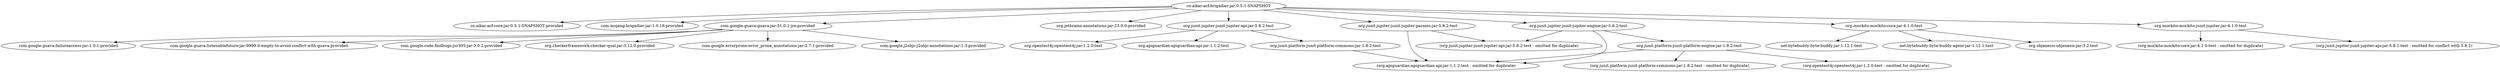 digraph brigadier {
	"co.aikar:acf-brigadier:jar:0.5.1-SNAPSHOT" -> "co.aikar:acf-core:jar:0.5.1-SNAPSHOT:provided" ; 
	"co.aikar:acf-brigadier:jar:0.5.1-SNAPSHOT" -> "com.mojang:brigadier:jar:1.0.18:provided" ; 
	"co.aikar:acf-brigadier:jar:0.5.1-SNAPSHOT" -> "com.google.guava:guava:jar:31.0.1-jre:provided" ; 
	"co.aikar:acf-brigadier:jar:0.5.1-SNAPSHOT" -> "org.jetbrains:annotations:jar:23.0.0:provided" ; 
	"co.aikar:acf-brigadier:jar:0.5.1-SNAPSHOT" -> "org.junit.jupiter:junit-jupiter-api:jar:5.8.2:test" ; 
	"co.aikar:acf-brigadier:jar:0.5.1-SNAPSHOT" -> "org.junit.jupiter:junit-jupiter-engine:jar:5.8.2:test" ; 
	"co.aikar:acf-brigadier:jar:0.5.1-SNAPSHOT" -> "org.junit.jupiter:junit-jupiter-params:jar:5.8.2:test" ; 
	"co.aikar:acf-brigadier:jar:0.5.1-SNAPSHOT" -> "org.mockito:mockito-core:jar:4.1.0:test" ; 
	"co.aikar:acf-brigadier:jar:0.5.1-SNAPSHOT" -> "org.mockito:mockito-junit-jupiter:jar:4.1.0:test" ; 
	"com.google.guava:guava:jar:31.0.1-jre:provided" -> "com.google.guava:failureaccess:jar:1.0.1:provided" ; 
	"com.google.guava:guava:jar:31.0.1-jre:provided" -> "com.google.guava:listenablefuture:jar:9999.0-empty-to-avoid-conflict-with-guava:provided" ; 
	"com.google.guava:guava:jar:31.0.1-jre:provided" -> "com.google.code.findbugs:jsr305:jar:3.0.2:provided" ; 
	"com.google.guava:guava:jar:31.0.1-jre:provided" -> "org.checkerframework:checker-qual:jar:3.12.0:provided" ; 
	"com.google.guava:guava:jar:31.0.1-jre:provided" -> "com.google.errorprone:error_prone_annotations:jar:2.7.1:provided" ; 
	"com.google.guava:guava:jar:31.0.1-jre:provided" -> "com.google.j2objc:j2objc-annotations:jar:1.3:provided" ; 
	"org.junit.jupiter:junit-jupiter-api:jar:5.8.2:test" -> "org.opentest4j:opentest4j:jar:1.2.0:test" ; 
	"org.junit.jupiter:junit-jupiter-api:jar:5.8.2:test" -> "org.junit.platform:junit-platform-commons:jar:1.8.2:test" ; 
	"org.junit.jupiter:junit-jupiter-api:jar:5.8.2:test" -> "org.apiguardian:apiguardian-api:jar:1.1.2:test" ; 
	"org.junit.platform:junit-platform-commons:jar:1.8.2:test" -> "(org.apiguardian:apiguardian-api:jar:1.1.2:test - omitted for duplicate)" ; 
	"org.junit.jupiter:junit-jupiter-engine:jar:5.8.2:test" -> "org.junit.platform:junit-platform-engine:jar:1.8.2:test" ; 
	"org.junit.jupiter:junit-jupiter-engine:jar:5.8.2:test" -> "(org.junit.jupiter:junit-jupiter-api:jar:5.8.2:test - omitted for duplicate)" ; 
	"org.junit.jupiter:junit-jupiter-engine:jar:5.8.2:test" -> "(org.apiguardian:apiguardian-api:jar:1.1.2:test - omitted for duplicate)" ; 
	"org.junit.platform:junit-platform-engine:jar:1.8.2:test" -> "(org.opentest4j:opentest4j:jar:1.2.0:test - omitted for duplicate)" ; 
	"org.junit.platform:junit-platform-engine:jar:1.8.2:test" -> "(org.junit.platform:junit-platform-commons:jar:1.8.2:test - omitted for duplicate)" ; 
	"org.junit.platform:junit-platform-engine:jar:1.8.2:test" -> "(org.apiguardian:apiguardian-api:jar:1.1.2:test - omitted for duplicate)" ; 
	"org.junit.jupiter:junit-jupiter-params:jar:5.8.2:test" -> "(org.junit.jupiter:junit-jupiter-api:jar:5.8.2:test - omitted for duplicate)" ; 
	"org.junit.jupiter:junit-jupiter-params:jar:5.8.2:test" -> "(org.apiguardian:apiguardian-api:jar:1.1.2:test - omitted for duplicate)" ; 
	"org.mockito:mockito-core:jar:4.1.0:test" -> "net.bytebuddy:byte-buddy:jar:1.12.1:test" ; 
	"org.mockito:mockito-core:jar:4.1.0:test" -> "net.bytebuddy:byte-buddy-agent:jar:1.12.1:test" ; 
	"org.mockito:mockito-core:jar:4.1.0:test" -> "org.objenesis:objenesis:jar:3.2:test" ; 
	"org.mockito:mockito-junit-jupiter:jar:4.1.0:test" -> "(org.mockito:mockito-core:jar:4.1.0:test - omitted for duplicate)" ; 
	"org.mockito:mockito-junit-jupiter:jar:4.1.0:test" -> "(org.junit.jupiter:junit-jupiter-api:jar:5.8.1:test - omitted for conflict with 5.8.2)" ; 
}
digraph bukkit {
	"co.aikar:acf-bukkit:jar:0.5.1-SNAPSHOT" -> "co.aikar:acf-core:jar:0.5.1-SNAPSHOT:compile" ; 
	"co.aikar:acf-bukkit:jar:0.5.1-SNAPSHOT" -> "co.aikar:minecraft-timings:jar:1.0.4:compile" ; 
	"co.aikar:acf-bukkit:jar:0.5.1-SNAPSHOT" -> "dev.folia:folia-api:jar:1.20.1-R0.1-SNAPSHOT:provided" ; 
	"co.aikar:acf-bukkit:jar:0.5.1-SNAPSHOT" -> "org.bukkit:bukkit:jar:1.12-R0.1-SNAPSHOT:provided" ; 
	"co.aikar:acf-bukkit:jar:0.5.1-SNAPSHOT" -> "com.google.guava:guava:jar:31.0.1-jre:provided (scope not updated to provided)" ; 
	"co.aikar:acf-bukkit:jar:0.5.1-SNAPSHOT" -> "org.jetbrains:annotations:jar:23.0.0:provided (scope not updated to compile)" ; 
	"co.aikar:acf-bukkit:jar:0.5.1-SNAPSHOT" -> "org.junit.jupiter:junit-jupiter-api:jar:5.8.2:test" ; 
	"co.aikar:acf-bukkit:jar:0.5.1-SNAPSHOT" -> "org.junit.jupiter:junit-jupiter-engine:jar:5.8.2:test" ; 
	"co.aikar:acf-bukkit:jar:0.5.1-SNAPSHOT" -> "org.junit.jupiter:junit-jupiter-params:jar:5.8.2:test" ; 
	"co.aikar:acf-bukkit:jar:0.5.1-SNAPSHOT" -> "org.mockito:mockito-core:jar:4.1.0:test" ; 
	"co.aikar:acf-bukkit:jar:0.5.1-SNAPSHOT" -> "org.mockito:mockito-junit-jupiter:jar:4.1.0:test" ; 
	"co.aikar:minecraft-timings:jar:1.0.4:compile" -> "(org.jetbrains:annotations:jar:13.0:compile - omitted for conflict with 23.0.0)" ; 
	"dev.folia:folia-api:jar:1.20.1-R0.1-SNAPSHOT:provided" -> "(com.google.guava:guava:jar:31.1-jre:provided - omitted for conflict with 31.0.1-jre)" ; 
	"dev.folia:folia-api:jar:1.20.1-R0.1-SNAPSHOT:provided" -> "com.google.code.gson:gson:jar:2.10:provided" ; 
	"dev.folia:folia-api:jar:1.20.1-R0.1-SNAPSHOT:provided" -> "net.md-5:bungeecord-chat:jar:1.20-R0.1-deprecated+build.14:provided" ; 
	"dev.folia:folia-api:jar:1.20.1-R0.1-SNAPSHOT:provided" -> "org.yaml:snakeyaml:jar:2.0:provided" ; 
	"dev.folia:folia-api:jar:1.20.1-R0.1-SNAPSHOT:provided" -> "org.joml:joml:jar:1.10.5:provided" ; 
	"dev.folia:folia-api:jar:1.20.1-R0.1-SNAPSHOT:provided" -> "com.googlecode.json-simple:json-simple:jar:1.1.1:provided" ; 
	"dev.folia:folia-api:jar:1.20.1-R0.1-SNAPSHOT:provided" -> "it.unimi.dsi:fastutil:jar:8.5.6:provided" ; 
	"dev.folia:folia-api:jar:1.20.1-R0.1-SNAPSHOT:provided" -> "org.apache.logging.log4j:log4j-api:jar:2.17.1:provided" ; 
	"dev.folia:folia-api:jar:1.20.1-R0.1-SNAPSHOT:provided" -> "org.slf4j:slf4j-api:jar:1.8.0-beta4:provided" ; 
	"dev.folia:folia-api:jar:1.20.1-R0.1-SNAPSHOT:provided" -> "org.apache.maven:maven-resolver-provider:jar:3.8.5:provided" ; 
	"dev.folia:folia-api:jar:1.20.1-R0.1-SNAPSHOT:provided" -> "net.kyori:adventure-api:jar:4.14.0:provided" ; 
	"dev.folia:folia-api:jar:1.20.1-R0.1-SNAPSHOT:provided" -> "net.kyori:adventure-text-minimessage:jar:4.14.0:provided" ; 
	"dev.folia:folia-api:jar:1.20.1-R0.1-SNAPSHOT:provided" -> "net.kyori:adventure-text-serializer-gson:jar:4.14.0:provided" ; 
	"dev.folia:folia-api:jar:1.20.1-R0.1-SNAPSHOT:provided" -> "net.kyori:adventure-text-serializer-legacy:jar:4.14.0:provided" ; 
	"dev.folia:folia-api:jar:1.20.1-R0.1-SNAPSHOT:provided" -> "net.kyori:adventure-text-serializer-plain:jar:4.14.0:provided" ; 
	"dev.folia:folia-api:jar:1.20.1-R0.1-SNAPSHOT:provided" -> "net.kyori:adventure-text-logger-slf4j:jar:4.14.0:provided" ; 
	"dev.folia:folia-api:jar:1.20.1-R0.1-SNAPSHOT:provided" -> "org.checkerframework:checker-qual:jar:3.21.0:provided" ; 
	"dev.folia:folia-api:jar:1.20.1-R0.1-SNAPSHOT:provided" -> "org.ow2.asm:asm:jar:9.4:provided" ; 
	"dev.folia:folia-api:jar:1.20.1-R0.1-SNAPSHOT:provided" -> "org.ow2.asm:asm-commons:jar:9.4:provided" ; 
	"net.md-5:bungeecord-chat:jar:1.20-R0.1-deprecated+build.14:provided" -> "(com.google.code.gson:gson:jar:2.8.8:provided - omitted for conflict with 2.10)" ; 
	"net.md-5:bungeecord-chat:jar:1.20-R0.1-deprecated+build.14:provided" -> "(com.google.guava:guava:jar:21.0:provided - omitted for conflict with 31.0.1-jre)" ; 
	"org.apache.maven:maven-resolver-provider:jar:3.8.5:provided" -> "org.apache.maven:maven-model:jar:3.8.5:provided" ; 
	"org.apache.maven:maven-resolver-provider:jar:3.8.5:provided" -> "org.apache.maven:maven-model-builder:jar:3.8.5:provided" ; 
	"org.apache.maven:maven-resolver-provider:jar:3.8.5:provided" -> "org.apache.maven:maven-repository-metadata:jar:3.8.5:provided" ; 
	"org.apache.maven:maven-resolver-provider:jar:3.8.5:provided" -> "org.apache.maven.resolver:maven-resolver-api:jar:1.6.3:provided" ; 
	"org.apache.maven:maven-resolver-provider:jar:3.8.5:provided" -> "org.apache.maven.resolver:maven-resolver-spi:jar:1.6.3:provided" ; 
	"org.apache.maven:maven-resolver-provider:jar:3.8.5:provided" -> "org.apache.maven.resolver:maven-resolver-util:jar:1.6.3:provided" ; 
	"org.apache.maven:maven-resolver-provider:jar:3.8.5:provided" -> "org.apache.maven.resolver:maven-resolver-impl:jar:1.6.3:provided" ; 
	"org.apache.maven:maven-resolver-provider:jar:3.8.5:provided" -> "org.codehaus.plexus:plexus-utils:jar:3.3.0:provided" ; 
	"org.apache.maven:maven-resolver-provider:jar:3.8.5:provided" -> "javax.inject:javax.inject:jar:1:provided" ; 
	"org.apache.maven:maven-model:jar:3.8.5:provided" -> "(org.codehaus.plexus:plexus-utils:jar:3.3.0:provided - omitted for duplicate)" ; 
	"org.apache.maven:maven-model-builder:jar:3.8.5:provided" -> "(org.codehaus.plexus:plexus-utils:jar:3.3.0:provided - omitted for duplicate)" ; 
	"org.apache.maven:maven-model-builder:jar:3.8.5:provided" -> "org.codehaus.plexus:plexus-interpolation:jar:1.26:provided" ; 
	"org.apache.maven:maven-model-builder:jar:3.8.5:provided" -> "(javax.inject:javax.inject:jar:1:provided - omitted for duplicate)" ; 
	"org.apache.maven:maven-model-builder:jar:3.8.5:provided" -> "(org.apache.maven:maven-model:jar:3.8.5:provided - omitted for duplicate)" ; 
	"org.apache.maven:maven-model-builder:jar:3.8.5:provided" -> "org.apache.maven:maven-artifact:jar:3.8.5:provided" ; 
	"org.apache.maven:maven-model-builder:jar:3.8.5:provided" -> "org.apache.maven:maven-builder-support:jar:3.8.5:provided" ; 
	"org.apache.maven:maven-model-builder:jar:3.8.5:provided" -> "org.eclipse.sisu:org.eclipse.sisu.inject:jar:0.3.5:provided" ; 
	"org.apache.maven:maven-artifact:jar:3.8.5:provided" -> "(org.codehaus.plexus:plexus-utils:jar:3.3.0:provided - omitted for duplicate)" ; 
	"org.apache.maven:maven-artifact:jar:3.8.5:provided" -> "(org.apache.commons:commons-lang3:jar:3.8.1:provided - omitted for duplicate)" ; 
	"org.apache.maven:maven-repository-metadata:jar:3.8.5:provided" -> "(org.codehaus.plexus:plexus-utils:jar:3.3.0:provided - omitted for duplicate)" ; 
	"org.apache.maven.resolver:maven-resolver-spi:jar:1.6.3:provided" -> "(org.apache.maven.resolver:maven-resolver-api:jar:1.6.3:provided - omitted for duplicate)" ; 
	"org.apache.maven.resolver:maven-resolver-util:jar:1.6.3:provided" -> "(org.apache.maven.resolver:maven-resolver-api:jar:1.6.3:provided - omitted for duplicate)" ; 
	"org.apache.maven.resolver:maven-resolver-impl:jar:1.6.3:provided" -> "(org.apache.maven.resolver:maven-resolver-api:jar:1.6.3:provided - omitted for duplicate)" ; 
	"org.apache.maven.resolver:maven-resolver-impl:jar:1.6.3:provided" -> "(org.apache.maven.resolver:maven-resolver-spi:jar:1.6.3:provided - omitted for duplicate)" ; 
	"org.apache.maven.resolver:maven-resolver-impl:jar:1.6.3:provided" -> "(org.apache.maven.resolver:maven-resolver-util:jar:1.6.3:provided - omitted for duplicate)" ; 
	"org.apache.maven.resolver:maven-resolver-impl:jar:1.6.3:provided" -> "org.apache.commons:commons-lang3:jar:3.8.1:provided" ; 
	"org.apache.maven.resolver:maven-resolver-impl:jar:1.6.3:provided" -> "(org.slf4j:slf4j-api:jar:1.7.30:provided - omitted for conflict with 1.8.0-beta4)" ; 
	"net.kyori:adventure-api:jar:4.14.0:provided" -> "net.kyori:adventure-key:jar:4.14.0:provided" ; 
	"net.kyori:adventure-api:jar:4.14.0:provided" -> "net.kyori:examination-api:jar:1.3.0:provided" ; 
	"net.kyori:adventure-api:jar:4.14.0:provided" -> "net.kyori:examination-string:jar:1.3.0:provided" ; 
	"net.kyori:adventure-api:jar:4.14.0:provided" -> "(org.jetbrains:annotations:jar:24.0.1:provided - omitted for conflict with 23.0.0)" ; 
	"net.kyori:adventure-key:jar:4.14.0:provided" -> "(net.kyori:examination-api:jar:1.3.0:provided - omitted for duplicate)" ; 
	"net.kyori:adventure-key:jar:4.14.0:provided" -> "(net.kyori:examination-string:jar:1.3.0:provided - omitted for duplicate)" ; 
	"net.kyori:adventure-key:jar:4.14.0:provided" -> "(org.jetbrains:annotations:jar:24.0.1:provided - omitted for conflict with 23.0.0)" ; 
	"net.kyori:examination-api:jar:1.3.0:provided" -> "(org.jetbrains:annotations:jar:22.0.0:provided - omitted for conflict with 23.0.0)" ; 
	"net.kyori:examination-string:jar:1.3.0:provided" -> "(net.kyori:examination-api:jar:1.3.0:provided - omitted for duplicate)" ; 
	"net.kyori:adventure-text-minimessage:jar:4.14.0:provided" -> "(net.kyori:adventure-api:jar:4.14.0:provided - omitted for duplicate)" ; 
	"net.kyori:adventure-text-serializer-gson:jar:4.14.0:provided" -> "net.kyori:adventure-text-serializer-json:jar:4.14.0:provided" ; 
	"net.kyori:adventure-text-serializer-gson:jar:4.14.0:provided" -> "(com.google.code.gson:gson:jar:2.8.0:provided - omitted for conflict with 2.10)" ; 
	"net.kyori:adventure-text-serializer-json:jar:4.14.0:provided" -> "(net.kyori:adventure-api:jar:4.14.0:provided - omitted for duplicate)" ; 
	"net.kyori:adventure-text-serializer-legacy:jar:4.14.0:provided" -> "(net.kyori:adventure-api:jar:4.14.0:provided - omitted for duplicate)" ; 
	"net.kyori:adventure-text-serializer-plain:jar:4.14.0:provided" -> "(net.kyori:adventure-api:jar:4.14.0:provided - omitted for duplicate)" ; 
	"net.kyori:adventure-text-logger-slf4j:jar:4.14.0:provided" -> "(net.kyori:adventure-api:jar:4.14.0:provided - omitted for duplicate)" ; 
	"net.kyori:adventure-text-logger-slf4j:jar:4.14.0:provided" -> "(org.slf4j:slf4j-api:jar:1.7.36:provided - omitted for conflict with 1.8.0-beta4)" ; 
	"org.ow2.asm:asm-commons:jar:9.4:provided" -> "(org.ow2.asm:asm:jar:9.4:provided - omitted for duplicate)" ; 
	"org.ow2.asm:asm-commons:jar:9.4:provided" -> "org.ow2.asm:asm-tree:jar:9.4:provided" ; 
	"org.ow2.asm:asm-tree:jar:9.4:provided" -> "(org.ow2.asm:asm:jar:9.4:provided - omitted for duplicate)" ; 
	"org.bukkit:bukkit:jar:1.12-R0.1-SNAPSHOT:provided" -> "commons-lang:commons-lang:jar:2.6:provided" ; 
	"org.bukkit:bukkit:jar:1.12-R0.1-SNAPSHOT:provided" -> "(com.googlecode.json-simple:json-simple:jar:1.1.1:provided - omitted for duplicate)" ; 
	"org.bukkit:bukkit:jar:1.12-R0.1-SNAPSHOT:provided" -> "(com.google.guava:guava:jar:21.0:provided - omitted for conflict with 31.0.1-jre)" ; 
	"org.bukkit:bukkit:jar:1.12-R0.1-SNAPSHOT:provided" -> "(com.google.code.gson:gson:jar:2.8.0:provided - omitted for conflict with 2.10)" ; 
	"org.bukkit:bukkit:jar:1.12-R0.1-SNAPSHOT:provided" -> "(org.yaml:snakeyaml:jar:1.18:provided - omitted for conflict with 2.0)" ; 
	"com.google.guava:guava:jar:31.0.1-jre:provided (scope not updated to provided)" -> "com.google.guava:failureaccess:jar:1.0.1:provided" ; 
	"com.google.guava:guava:jar:31.0.1-jre:provided (scope not updated to provided)" -> "com.google.guava:listenablefuture:jar:9999.0-empty-to-avoid-conflict-with-guava:provided" ; 
	"com.google.guava:guava:jar:31.0.1-jre:provided (scope not updated to provided)" -> "com.google.code.findbugs:jsr305:jar:3.0.2:provided" ; 
	"com.google.guava:guava:jar:31.0.1-jre:provided (scope not updated to provided)" -> "(org.checkerframework:checker-qual:jar:3.12.0:provided - omitted for conflict with 3.21.0)" ; 
	"com.google.guava:guava:jar:31.0.1-jre:provided (scope not updated to provided)" -> "com.google.errorprone:error_prone_annotations:jar:2.7.1:provided" ; 
	"com.google.guava:guava:jar:31.0.1-jre:provided (scope not updated to provided)" -> "com.google.j2objc:j2objc-annotations:jar:1.3:provided" ; 
	"org.junit.jupiter:junit-jupiter-api:jar:5.8.2:test" -> "org.opentest4j:opentest4j:jar:1.2.0:test" ; 
	"org.junit.jupiter:junit-jupiter-api:jar:5.8.2:test" -> "org.junit.platform:junit-platform-commons:jar:1.8.2:test" ; 
	"org.junit.jupiter:junit-jupiter-api:jar:5.8.2:test" -> "org.apiguardian:apiguardian-api:jar:1.1.2:test" ; 
	"org.junit.platform:junit-platform-commons:jar:1.8.2:test" -> "(org.apiguardian:apiguardian-api:jar:1.1.2:test - omitted for duplicate)" ; 
	"org.junit.jupiter:junit-jupiter-engine:jar:5.8.2:test" -> "org.junit.platform:junit-platform-engine:jar:1.8.2:test" ; 
	"org.junit.jupiter:junit-jupiter-engine:jar:5.8.2:test" -> "(org.junit.jupiter:junit-jupiter-api:jar:5.8.2:test - omitted for duplicate)" ; 
	"org.junit.jupiter:junit-jupiter-engine:jar:5.8.2:test" -> "(org.apiguardian:apiguardian-api:jar:1.1.2:test - omitted for duplicate)" ; 
	"org.junit.platform:junit-platform-engine:jar:1.8.2:test" -> "(org.opentest4j:opentest4j:jar:1.2.0:test - omitted for duplicate)" ; 
	"org.junit.platform:junit-platform-engine:jar:1.8.2:test" -> "(org.junit.platform:junit-platform-commons:jar:1.8.2:test - omitted for duplicate)" ; 
	"org.junit.platform:junit-platform-engine:jar:1.8.2:test" -> "(org.apiguardian:apiguardian-api:jar:1.1.2:test - omitted for duplicate)" ; 
	"org.junit.jupiter:junit-jupiter-params:jar:5.8.2:test" -> "(org.junit.jupiter:junit-jupiter-api:jar:5.8.2:test - omitted for duplicate)" ; 
	"org.junit.jupiter:junit-jupiter-params:jar:5.8.2:test" -> "(org.apiguardian:apiguardian-api:jar:1.1.2:test - omitted for duplicate)" ; 
	"org.mockito:mockito-core:jar:4.1.0:test" -> "net.bytebuddy:byte-buddy:jar:1.12.1:test" ; 
	"org.mockito:mockito-core:jar:4.1.0:test" -> "net.bytebuddy:byte-buddy-agent:jar:1.12.1:test" ; 
	"org.mockito:mockito-core:jar:4.1.0:test" -> "org.objenesis:objenesis:jar:3.2:test" ; 
	"org.mockito:mockito-junit-jupiter:jar:4.1.0:test" -> "(org.mockito:mockito-core:jar:4.1.0:test - omitted for duplicate)" ; 
	"org.mockito:mockito-junit-jupiter:jar:4.1.0:test" -> "(org.junit.jupiter:junit-jupiter-api:jar:5.8.1:test - omitted for conflict with 5.8.2)" ; 
}
digraph bungee {
	"co.aikar:acf-bungee:jar:0.5.1-SNAPSHOT" -> "co.aikar:acf-core:jar:0.5.1-SNAPSHOT:compile" ; 
	"co.aikar:acf-bungee:jar:0.5.1-SNAPSHOT" -> "net.md-5:bungeecord-api:jar:1.18-R0.1-SNAPSHOT:provided" ; 
	"co.aikar:acf-bungee:jar:0.5.1-SNAPSHOT" -> "com.google.guava:guava:jar:31.0.1-jre:provided (scope not updated to provided)" ; 
	"co.aikar:acf-bungee:jar:0.5.1-SNAPSHOT" -> "org.jetbrains:annotations:jar:23.0.0:provided" ; 
	"co.aikar:acf-bungee:jar:0.5.1-SNAPSHOT" -> "org.junit.jupiter:junit-jupiter-api:jar:5.8.2:test" ; 
	"co.aikar:acf-bungee:jar:0.5.1-SNAPSHOT" -> "org.junit.jupiter:junit-jupiter-engine:jar:5.8.2:test" ; 
	"co.aikar:acf-bungee:jar:0.5.1-SNAPSHOT" -> "org.junit.jupiter:junit-jupiter-params:jar:5.8.2:test" ; 
	"co.aikar:acf-bungee:jar:0.5.1-SNAPSHOT" -> "org.mockito:mockito-core:jar:4.1.0:test" ; 
	"co.aikar:acf-bungee:jar:0.5.1-SNAPSHOT" -> "org.mockito:mockito-junit-jupiter:jar:4.1.0:test" ; 
	"net.md-5:bungeecord-api:jar:1.18-R0.1-SNAPSHOT:provided" -> "net.md-5:bungeecord-chat:jar:1.18-R0.1-SNAPSHOT:provided" ; 
	"net.md-5:bungeecord-api:jar:1.18-R0.1-SNAPSHOT:provided" -> "net.md-5:bungeecord-config:jar:1.18-R0.1-SNAPSHOT:provided" ; 
	"net.md-5:bungeecord-api:jar:1.18-R0.1-SNAPSHOT:provided" -> "net.md-5:bungeecord-event:jar:1.18-R0.1-SNAPSHOT:provided" ; 
	"net.md-5:bungeecord-api:jar:1.18-R0.1-SNAPSHOT:provided" -> "net.md-5:bungeecord-protocol:jar:1.18-R0.1-SNAPSHOT:provided" ; 
	"net.md-5:bungeecord-api:jar:1.18-R0.1-SNAPSHOT:provided" -> "io.netty:netty-transport-native-unix-common:jar:4.1.72.Final:provided" ; 
	"net.md-5:bungeecord-api:jar:1.18-R0.1-SNAPSHOT:provided" -> "org.yaml:snakeyaml:jar:1.30:provided" ; 
	"net.md-5:bungeecord-api:jar:1.18-R0.1-SNAPSHOT:provided" -> "(com.google.guava:guava:jar:31.0.1-jre:provided - omitted for duplicate)" ; 
	"net.md-5:bungeecord-chat:jar:1.18-R0.1-SNAPSHOT:provided" -> "com.google.code.gson:gson:jar:2.8.8:provided" ; 
	"net.md-5:bungeecord-chat:jar:1.18-R0.1-SNAPSHOT:provided" -> "(com.google.guava:guava:jar:31.0.1-jre:provided - omitted for duplicate)" ; 
	"net.md-5:bungeecord-config:jar:1.18-R0.1-SNAPSHOT:provided" -> "(com.google.guava:guava:jar:31.0.1-jre:provided - omitted for duplicate)" ; 
	"net.md-5:bungeecord-event:jar:1.18-R0.1-SNAPSHOT:provided" -> "(com.google.guava:guava:jar:31.0.1-jre:provided - omitted for duplicate)" ; 
	"net.md-5:bungeecord-protocol:jar:1.18-R0.1-SNAPSHOT:provided" -> "net.md-5:brigadier:jar:1.0.16-SNAPSHOT:provided" ; 
	"net.md-5:bungeecord-protocol:jar:1.18-R0.1-SNAPSHOT:provided" -> "(net.md-5:bungeecord-chat:jar:1.18-R0.1-SNAPSHOT:provided - omitted for duplicate)" ; 
	"net.md-5:bungeecord-protocol:jar:1.18-R0.1-SNAPSHOT:provided" -> "io.netty:netty-codec:jar:4.1.72.Final:provided" ; 
	"net.md-5:bungeecord-protocol:jar:1.18-R0.1-SNAPSHOT:provided" -> "net.sf.trove4j:core:jar:3.1.0:provided" ; 
	"net.md-5:bungeecord-protocol:jar:1.18-R0.1-SNAPSHOT:provided" -> "se.llbit:jo-nbt:jar:1.3.0:provided" ; 
	"net.md-5:bungeecord-protocol:jar:1.18-R0.1-SNAPSHOT:provided" -> "(com.google.guava:guava:jar:31.0.1-jre:provided - omitted for duplicate)" ; 
	"io.netty:netty-codec:jar:4.1.72.Final:provided" -> "(io.netty:netty-common:jar:4.1.72.Final:provided - omitted for duplicate)" ; 
	"io.netty:netty-codec:jar:4.1.72.Final:provided" -> "(io.netty:netty-buffer:jar:4.1.72.Final:provided - omitted for duplicate)" ; 
	"io.netty:netty-codec:jar:4.1.72.Final:provided" -> "(io.netty:netty-transport:jar:4.1.72.Final:provided - omitted for duplicate)" ; 
	"io.netty:netty-transport-native-unix-common:jar:4.1.72.Final:provided" -> "io.netty:netty-common:jar:4.1.72.Final:provided" ; 
	"io.netty:netty-transport-native-unix-common:jar:4.1.72.Final:provided" -> "io.netty:netty-buffer:jar:4.1.72.Final:provided" ; 
	"io.netty:netty-transport-native-unix-common:jar:4.1.72.Final:provided" -> "io.netty:netty-transport:jar:4.1.72.Final:provided" ; 
	"io.netty:netty-buffer:jar:4.1.72.Final:provided" -> "(io.netty:netty-common:jar:4.1.72.Final:provided - omitted for duplicate)" ; 
	"io.netty:netty-transport:jar:4.1.72.Final:provided" -> "(io.netty:netty-common:jar:4.1.72.Final:provided - omitted for duplicate)" ; 
	"io.netty:netty-transport:jar:4.1.72.Final:provided" -> "(io.netty:netty-buffer:jar:4.1.72.Final:provided - omitted for duplicate)" ; 
	"io.netty:netty-transport:jar:4.1.72.Final:provided" -> "io.netty:netty-resolver:jar:4.1.72.Final:provided" ; 
	"io.netty:netty-resolver:jar:4.1.72.Final:provided" -> "(io.netty:netty-common:jar:4.1.72.Final:provided - omitted for duplicate)" ; 
	"com.google.guava:guava:jar:31.0.1-jre:provided (scope not updated to provided)" -> "com.google.guava:failureaccess:jar:1.0.1:provided" ; 
	"com.google.guava:guava:jar:31.0.1-jre:provided (scope not updated to provided)" -> "com.google.guava:listenablefuture:jar:9999.0-empty-to-avoid-conflict-with-guava:provided" ; 
	"com.google.guava:guava:jar:31.0.1-jre:provided (scope not updated to provided)" -> "com.google.code.findbugs:jsr305:jar:3.0.2:provided" ; 
	"com.google.guava:guava:jar:31.0.1-jre:provided (scope not updated to provided)" -> "org.checkerframework:checker-qual:jar:3.12.0:provided" ; 
	"com.google.guava:guava:jar:31.0.1-jre:provided (scope not updated to provided)" -> "com.google.errorprone:error_prone_annotations:jar:2.7.1:provided" ; 
	"com.google.guava:guava:jar:31.0.1-jre:provided (scope not updated to provided)" -> "com.google.j2objc:j2objc-annotations:jar:1.3:provided" ; 
	"org.junit.jupiter:junit-jupiter-api:jar:5.8.2:test" -> "org.opentest4j:opentest4j:jar:1.2.0:test" ; 
	"org.junit.jupiter:junit-jupiter-api:jar:5.8.2:test" -> "org.junit.platform:junit-platform-commons:jar:1.8.2:test" ; 
	"org.junit.jupiter:junit-jupiter-api:jar:5.8.2:test" -> "org.apiguardian:apiguardian-api:jar:1.1.2:test" ; 
	"org.junit.platform:junit-platform-commons:jar:1.8.2:test" -> "(org.apiguardian:apiguardian-api:jar:1.1.2:test - omitted for duplicate)" ; 
	"org.junit.jupiter:junit-jupiter-engine:jar:5.8.2:test" -> "org.junit.platform:junit-platform-engine:jar:1.8.2:test" ; 
	"org.junit.jupiter:junit-jupiter-engine:jar:5.8.2:test" -> "(org.junit.jupiter:junit-jupiter-api:jar:5.8.2:test - omitted for duplicate)" ; 
	"org.junit.jupiter:junit-jupiter-engine:jar:5.8.2:test" -> "(org.apiguardian:apiguardian-api:jar:1.1.2:test - omitted for duplicate)" ; 
	"org.junit.platform:junit-platform-engine:jar:1.8.2:test" -> "(org.opentest4j:opentest4j:jar:1.2.0:test - omitted for duplicate)" ; 
	"org.junit.platform:junit-platform-engine:jar:1.8.2:test" -> "(org.junit.platform:junit-platform-commons:jar:1.8.2:test - omitted for duplicate)" ; 
	"org.junit.platform:junit-platform-engine:jar:1.8.2:test" -> "(org.apiguardian:apiguardian-api:jar:1.1.2:test - omitted for duplicate)" ; 
	"org.junit.jupiter:junit-jupiter-params:jar:5.8.2:test" -> "(org.junit.jupiter:junit-jupiter-api:jar:5.8.2:test - omitted for duplicate)" ; 
	"org.junit.jupiter:junit-jupiter-params:jar:5.8.2:test" -> "(org.apiguardian:apiguardian-api:jar:1.1.2:test - omitted for duplicate)" ; 
	"org.mockito:mockito-core:jar:4.1.0:test" -> "net.bytebuddy:byte-buddy:jar:1.12.1:test" ; 
	"org.mockito:mockito-core:jar:4.1.0:test" -> "net.bytebuddy:byte-buddy-agent:jar:1.12.1:test" ; 
	"org.mockito:mockito-core:jar:4.1.0:test" -> "org.objenesis:objenesis:jar:3.2:test" ; 
	"org.mockito:mockito-junit-jupiter:jar:4.1.0:test" -> "(org.mockito:mockito-core:jar:4.1.0:test - omitted for duplicate)" ; 
	"org.mockito:mockito-junit-jupiter:jar:4.1.0:test" -> "(org.junit.jupiter:junit-jupiter-api:jar:5.8.1:test - omitted for conflict with 5.8.2)" ; 
}
digraph core {
	"co.aikar:acf-core:jar:0.5.1-SNAPSHOT" -> "co.aikar:Table:jar:1.0.0-SNAPSHOT:compile" ; 
	"co.aikar:acf-core:jar:0.5.1-SNAPSHOT" -> "co.aikar:locales:jar:1.0-SNAPSHOT:compile" ; 
	"co.aikar:acf-core:jar:0.5.1-SNAPSHOT" -> "net.jodah:expiringmap:jar:0.5.10:compile" ; 
	"co.aikar:acf-core:jar:0.5.1-SNAPSHOT" -> "com.google.guava:guava:jar:31.0.1-jre:provided" ; 
	"co.aikar:acf-core:jar:0.5.1-SNAPSHOT" -> "org.jetbrains:annotations:jar:23.0.0:provided" ; 
	"co.aikar:acf-core:jar:0.5.1-SNAPSHOT" -> "org.junit.jupiter:junit-jupiter-api:jar:5.8.2:test" ; 
	"co.aikar:acf-core:jar:0.5.1-SNAPSHOT" -> "org.junit.jupiter:junit-jupiter-engine:jar:5.8.2:test" ; 
	"co.aikar:acf-core:jar:0.5.1-SNAPSHOT" -> "org.junit.jupiter:junit-jupiter-params:jar:5.8.2:test" ; 
	"co.aikar:acf-core:jar:0.5.1-SNAPSHOT" -> "org.mockito:mockito-core:jar:4.1.0:test" ; 
	"co.aikar:acf-core:jar:0.5.1-SNAPSHOT" -> "org.mockito:mockito-junit-jupiter:jar:4.1.0:test" ; 
	"co.aikar:Table:jar:1.0.0-SNAPSHOT:compile" -> "co.aikar:DelegatingMap:jar:1.0.0-SNAPSHOT:compile" ; 
	"com.google.guava:guava:jar:31.0.1-jre:provided" -> "com.google.guava:failureaccess:jar:1.0.1:provided" ; 
	"com.google.guava:guava:jar:31.0.1-jre:provided" -> "com.google.guava:listenablefuture:jar:9999.0-empty-to-avoid-conflict-with-guava:provided" ; 
	"com.google.guava:guava:jar:31.0.1-jre:provided" -> "com.google.code.findbugs:jsr305:jar:3.0.2:provided" ; 
	"com.google.guava:guava:jar:31.0.1-jre:provided" -> "org.checkerframework:checker-qual:jar:3.12.0:provided" ; 
	"com.google.guava:guava:jar:31.0.1-jre:provided" -> "com.google.errorprone:error_prone_annotations:jar:2.7.1:provided" ; 
	"com.google.guava:guava:jar:31.0.1-jre:provided" -> "com.google.j2objc:j2objc-annotations:jar:1.3:provided" ; 
	"org.junit.jupiter:junit-jupiter-api:jar:5.8.2:test" -> "org.opentest4j:opentest4j:jar:1.2.0:test" ; 
	"org.junit.jupiter:junit-jupiter-api:jar:5.8.2:test" -> "org.junit.platform:junit-platform-commons:jar:1.8.2:test" ; 
	"org.junit.jupiter:junit-jupiter-api:jar:5.8.2:test" -> "org.apiguardian:apiguardian-api:jar:1.1.2:test" ; 
	"org.junit.platform:junit-platform-commons:jar:1.8.2:test" -> "(org.apiguardian:apiguardian-api:jar:1.1.2:test - omitted for duplicate)" ; 
	"org.junit.jupiter:junit-jupiter-engine:jar:5.8.2:test" -> "org.junit.platform:junit-platform-engine:jar:1.8.2:test" ; 
	"org.junit.jupiter:junit-jupiter-engine:jar:5.8.2:test" -> "(org.junit.jupiter:junit-jupiter-api:jar:5.8.2:test - omitted for duplicate)" ; 
	"org.junit.jupiter:junit-jupiter-engine:jar:5.8.2:test" -> "(org.apiguardian:apiguardian-api:jar:1.1.2:test - omitted for duplicate)" ; 
	"org.junit.platform:junit-platform-engine:jar:1.8.2:test" -> "(org.opentest4j:opentest4j:jar:1.2.0:test - omitted for duplicate)" ; 
	"org.junit.platform:junit-platform-engine:jar:1.8.2:test" -> "(org.junit.platform:junit-platform-commons:jar:1.8.2:test - omitted for duplicate)" ; 
	"org.junit.platform:junit-platform-engine:jar:1.8.2:test" -> "(org.apiguardian:apiguardian-api:jar:1.1.2:test - omitted for duplicate)" ; 
	"org.junit.jupiter:junit-jupiter-params:jar:5.8.2:test" -> "(org.junit.jupiter:junit-jupiter-api:jar:5.8.2:test - omitted for duplicate)" ; 
	"org.junit.jupiter:junit-jupiter-params:jar:5.8.2:test" -> "(org.apiguardian:apiguardian-api:jar:1.1.2:test - omitted for duplicate)" ; 
	"org.mockito:mockito-core:jar:4.1.0:test" -> "net.bytebuddy:byte-buddy:jar:1.12.1:test" ; 
	"org.mockito:mockito-core:jar:4.1.0:test" -> "net.bytebuddy:byte-buddy-agent:jar:1.12.1:test" ; 
	"org.mockito:mockito-core:jar:4.1.0:test" -> "org.objenesis:objenesis:jar:3.2:test" ; 
	"org.mockito:mockito-junit-jupiter:jar:4.1.0:test" -> "(org.mockito:mockito-core:jar:4.1.0:test - omitted for duplicate)" ; 
	"org.mockito:mockito-junit-jupiter:jar:4.1.0:test" -> "(org.junit.jupiter:junit-jupiter-api:jar:5.8.1:test - omitted for conflict with 5.8.2)" ; 
}
digraph jda {
	"co.aikar:acf-jda:jar:0.5.1-SNAPSHOT" -> "co.aikar:acf-core:jar:0.5.1-SNAPSHOT:compile" ; 
	"co.aikar:acf-jda:jar:0.5.1-SNAPSHOT" -> "net.dv8tion:JDA:jar:4.4.0_350:provided" ; 
	"co.aikar:acf-jda:jar:0.5.1-SNAPSHOT" -> "com.google.guava:guava:jar:31.0.1-jre:provided" ; 
	"co.aikar:acf-jda:jar:0.5.1-SNAPSHOT" -> "org.jetbrains:annotations:jar:23.0.0:provided (scope not updated to provided)" ; 
	"co.aikar:acf-jda:jar:0.5.1-SNAPSHOT" -> "org.junit.jupiter:junit-jupiter-api:jar:5.8.2:test" ; 
	"co.aikar:acf-jda:jar:0.5.1-SNAPSHOT" -> "org.junit.jupiter:junit-jupiter-engine:jar:5.8.2:test" ; 
	"co.aikar:acf-jda:jar:0.5.1-SNAPSHOT" -> "org.junit.jupiter:junit-jupiter-params:jar:5.8.2:test" ; 
	"co.aikar:acf-jda:jar:0.5.1-SNAPSHOT" -> "org.mockito:mockito-core:jar:4.1.0:test" ; 
	"co.aikar:acf-jda:jar:0.5.1-SNAPSHOT" -> "org.mockito:mockito-junit-jupiter:jar:4.1.0:test" ; 
	"net.dv8tion:JDA:jar:4.4.0_350:provided" -> "com.google.code.findbugs:jsr305:jar:3.0.2:provided" ; 
	"net.dv8tion:JDA:jar:4.4.0_350:provided" -> "(org.jetbrains:annotations:jar:16.0.1:provided - omitted for conflict with 23.0.0)" ; 
	"net.dv8tion:JDA:jar:4.4.0_350:provided" -> "org.slf4j:slf4j-api:jar:1.7.25:provided" ; 
	"net.dv8tion:JDA:jar:4.4.0_350:provided" -> "com.neovisionaries:nv-websocket-client:jar:2.14:provided" ; 
	"net.dv8tion:JDA:jar:4.4.0_350:provided" -> "com.squareup.okhttp3:okhttp:jar:3.13.0:provided" ; 
	"net.dv8tion:JDA:jar:4.4.0_350:provided" -> "club.minnced:opus-java:pom:1.1.0:provided" ; 
	"net.dv8tion:JDA:jar:4.4.0_350:provided" -> "org.apache.commons:commons-collections4:jar:4.1:provided" ; 
	"net.dv8tion:JDA:jar:4.4.0_350:provided" -> "net.sf.trove4j:trove4j:jar:3.0.3:provided" ; 
	"net.dv8tion:JDA:jar:4.4.0_350:provided" -> "com.fasterxml.jackson.core:jackson-databind:jar:2.10.1:provided" ; 
	"com.squareup.okhttp3:okhttp:jar:3.13.0:provided" -> "com.squareup.okio:okio:jar:1.17.2:provided" ; 
	"club.minnced:opus-java:pom:1.1.0:provided" -> "club.minnced:opus-java-api:jar:1.1.0:provided" ; 
	"club.minnced:opus-java:pom:1.1.0:provided" -> "club.minnced:opus-java-natives:jar:1.1.0:provided" ; 
	"club.minnced:opus-java-api:jar:1.1.0:provided" -> "net.java.dev.jna:jna:jar:4.4.0:provided" ; 
	"com.fasterxml.jackson.core:jackson-databind:jar:2.10.1:provided" -> "com.fasterxml.jackson.core:jackson-annotations:jar:2.10.1:provided" ; 
	"com.fasterxml.jackson.core:jackson-databind:jar:2.10.1:provided" -> "com.fasterxml.jackson.core:jackson-core:jar:2.10.1:provided" ; 
	"com.google.guava:guava:jar:31.0.1-jre:provided" -> "com.google.guava:failureaccess:jar:1.0.1:provided" ; 
	"com.google.guava:guava:jar:31.0.1-jre:provided" -> "com.google.guava:listenablefuture:jar:9999.0-empty-to-avoid-conflict-with-guava:provided" ; 
	"com.google.guava:guava:jar:31.0.1-jre:provided" -> "(com.google.code.findbugs:jsr305:jar:3.0.2:provided - omitted for duplicate)" ; 
	"com.google.guava:guava:jar:31.0.1-jre:provided" -> "org.checkerframework:checker-qual:jar:3.12.0:provided" ; 
	"com.google.guava:guava:jar:31.0.1-jre:provided" -> "com.google.errorprone:error_prone_annotations:jar:2.7.1:provided" ; 
	"com.google.guava:guava:jar:31.0.1-jre:provided" -> "com.google.j2objc:j2objc-annotations:jar:1.3:provided" ; 
	"org.junit.jupiter:junit-jupiter-api:jar:5.8.2:test" -> "org.opentest4j:opentest4j:jar:1.2.0:test" ; 
	"org.junit.jupiter:junit-jupiter-api:jar:5.8.2:test" -> "org.junit.platform:junit-platform-commons:jar:1.8.2:test" ; 
	"org.junit.jupiter:junit-jupiter-api:jar:5.8.2:test" -> "org.apiguardian:apiguardian-api:jar:1.1.2:test" ; 
	"org.junit.platform:junit-platform-commons:jar:1.8.2:test" -> "(org.apiguardian:apiguardian-api:jar:1.1.2:test - omitted for duplicate)" ; 
	"org.junit.jupiter:junit-jupiter-engine:jar:5.8.2:test" -> "org.junit.platform:junit-platform-engine:jar:1.8.2:test" ; 
	"org.junit.jupiter:junit-jupiter-engine:jar:5.8.2:test" -> "(org.junit.jupiter:junit-jupiter-api:jar:5.8.2:test - omitted for duplicate)" ; 
	"org.junit.jupiter:junit-jupiter-engine:jar:5.8.2:test" -> "(org.apiguardian:apiguardian-api:jar:1.1.2:test - omitted for duplicate)" ; 
	"org.junit.platform:junit-platform-engine:jar:1.8.2:test" -> "(org.opentest4j:opentest4j:jar:1.2.0:test - omitted for duplicate)" ; 
	"org.junit.platform:junit-platform-engine:jar:1.8.2:test" -> "(org.junit.platform:junit-platform-commons:jar:1.8.2:test - omitted for duplicate)" ; 
	"org.junit.platform:junit-platform-engine:jar:1.8.2:test" -> "(org.apiguardian:apiguardian-api:jar:1.1.2:test - omitted for duplicate)" ; 
	"org.junit.jupiter:junit-jupiter-params:jar:5.8.2:test" -> "(org.junit.jupiter:junit-jupiter-api:jar:5.8.2:test - omitted for duplicate)" ; 
	"org.junit.jupiter:junit-jupiter-params:jar:5.8.2:test" -> "(org.apiguardian:apiguardian-api:jar:1.1.2:test - omitted for duplicate)" ; 
	"org.mockito:mockito-core:jar:4.1.0:test" -> "net.bytebuddy:byte-buddy:jar:1.12.1:test" ; 
	"org.mockito:mockito-core:jar:4.1.0:test" -> "net.bytebuddy:byte-buddy-agent:jar:1.12.1:test" ; 
	"org.mockito:mockito-core:jar:4.1.0:test" -> "org.objenesis:objenesis:jar:3.2:test" ; 
	"org.mockito:mockito-junit-jupiter:jar:4.1.0:test" -> "(org.mockito:mockito-core:jar:4.1.0:test - omitted for duplicate)" ; 
	"org.mockito:mockito-junit-jupiter:jar:4.1.0:test" -> "(org.junit.jupiter:junit-jupiter-api:jar:5.8.1:test - omitted for conflict with 5.8.2)" ; 
}
digraph jda5 {
	"co.aikar:acf-jda5:jar:0.5.1-SNAPSHOT" -> "co.aikar:acf-core:jar:0.5.1-SNAPSHOT:compile" ; 
	"co.aikar:acf-jda5:jar:0.5.1-SNAPSHOT" -> "net.dv8tion:JDA:jar:5.2.1:provided" ; 
	"co.aikar:acf-jda5:jar:0.5.1-SNAPSHOT" -> "com.google.guava:guava:jar:31.0.1-jre:provided" ; 
	"co.aikar:acf-jda5:jar:0.5.1-SNAPSHOT" -> "org.jetbrains:annotations:jar:23.0.0:provided (scope not updated to provided)" ; 
	"co.aikar:acf-jda5:jar:0.5.1-SNAPSHOT" -> "org.junit.jupiter:junit-jupiter-api:jar:5.8.2:test" ; 
	"co.aikar:acf-jda5:jar:0.5.1-SNAPSHOT" -> "org.junit.jupiter:junit-jupiter-engine:jar:5.8.2:test" ; 
	"co.aikar:acf-jda5:jar:0.5.1-SNAPSHOT" -> "org.junit.jupiter:junit-jupiter-params:jar:5.8.2:test" ; 
	"co.aikar:acf-jda5:jar:0.5.1-SNAPSHOT" -> "org.mockito:mockito-core:jar:4.1.0:test" ; 
	"co.aikar:acf-jda5:jar:0.5.1-SNAPSHOT" -> "org.mockito:mockito-junit-jupiter:jar:4.1.0:test" ; 
	"net.dv8tion:JDA:jar:5.2.1:provided" -> "org.slf4j:slf4j-api:jar:2.0.13:provided" ; 
	"net.dv8tion:JDA:jar:5.2.1:provided" -> "com.neovisionaries:nv-websocket-client:jar:2.14:provided" ; 
	"net.dv8tion:JDA:jar:5.2.1:provided" -> "com.squareup.okhttp3:okhttp:jar:4.12.0:provided" ; 
	"net.dv8tion:JDA:jar:5.2.1:provided" -> "club.minnced:opus-java:jar:1.1.1:provided" ; 
	"net.dv8tion:JDA:jar:5.2.1:provided" -> "org.apache.commons:commons-collections4:jar:4.4:provided" ; 
	"net.dv8tion:JDA:jar:5.2.1:provided" -> "net.sf.trove4j:core:jar:3.1.0:provided" ; 
	"net.dv8tion:JDA:jar:5.2.1:provided" -> "com.fasterxml.jackson.core:jackson-core:jar:2.17.2:provided" ; 
	"net.dv8tion:JDA:jar:5.2.1:provided" -> "com.fasterxml.jackson.core:jackson-databind:jar:2.17.2:provided" ; 
	"net.dv8tion:JDA:jar:5.2.1:provided" -> "com.google.crypto.tink:tink:jar:1.14.1:provided" ; 
	"com.squareup.okhttp3:okhttp:jar:4.12.0:provided" -> "com.squareup.okio:okio:jar:3.6.0:provided" ; 
	"com.squareup.okhttp3:okhttp:jar:4.12.0:provided" -> "org.jetbrains.kotlin:kotlin-stdlib-jdk8:jar:1.8.21:provided" ; 
	"com.squareup.okio:okio:jar:3.6.0:provided" -> "com.squareup.okio:okio-jvm:jar:3.6.0:provided" ; 
	"com.squareup.okio:okio-jvm:jar:3.6.0:provided" -> "(org.jetbrains.kotlin:kotlin-stdlib-jdk8:jar:1.9.10:provided - omitted for conflict with 1.8.21)" ; 
	"com.squareup.okio:okio-jvm:jar:3.6.0:provided" -> "org.jetbrains.kotlin:kotlin-stdlib-common:jar:1.9.10:provided" ; 
	"org.jetbrains.kotlin:kotlin-stdlib-jdk8:jar:1.8.21:provided" -> "org.jetbrains.kotlin:kotlin-stdlib:jar:1.8.21:provided" ; 
	"org.jetbrains.kotlin:kotlin-stdlib-jdk8:jar:1.8.21:provided" -> "org.jetbrains.kotlin:kotlin-stdlib-jdk7:jar:1.8.21:provided" ; 
	"org.jetbrains.kotlin:kotlin-stdlib:jar:1.8.21:provided" -> "(org.jetbrains.kotlin:kotlin-stdlib-common:jar:1.8.21:provided - omitted for conflict with 1.9.10)" ; 
	"org.jetbrains.kotlin:kotlin-stdlib:jar:1.8.21:provided" -> "(org.jetbrains:annotations:jar:13.0:provided - omitted for conflict with 23.0.0)" ; 
	"org.jetbrains.kotlin:kotlin-stdlib-jdk7:jar:1.8.21:provided" -> "(org.jetbrains.kotlin:kotlin-stdlib:jar:1.8.21:provided - omitted for duplicate)" ; 
	"club.minnced:opus-java:jar:1.1.1:provided" -> "club.minnced:opus-java-api:jar:1.1.1:provided" ; 
	"club.minnced:opus-java:jar:1.1.1:provided" -> "club.minnced:opus-java-natives:jar:1.1.1:provided" ; 
	"club.minnced:opus-java-api:jar:1.1.1:provided" -> "net.java.dev.jna:jna:jar:4.4.0:provided" ; 
	"com.fasterxml.jackson.core:jackson-databind:jar:2.17.2:provided" -> "com.fasterxml.jackson.core:jackson-annotations:jar:2.17.2:provided" ; 
	"com.fasterxml.jackson.core:jackson-databind:jar:2.17.2:provided" -> "(com.fasterxml.jackson.core:jackson-core:jar:2.17.2:provided - omitted for duplicate)" ; 
	"com.google.crypto.tink:tink:jar:1.14.1:provided" -> "(com.google.code.findbugs:jsr305:jar:3.0.2:provided - omitted for duplicate)" ; 
	"com.google.crypto.tink:tink:jar:1.14.1:provided" -> "com.google.code.gson:gson:jar:2.10.1:provided" ; 
	"com.google.crypto.tink:tink:jar:1.14.1:provided" -> "(com.google.errorprone:error_prone_annotations:jar:2.22.0:provided - omitted for conflict with 2.7.1)" ; 
	"com.google.crypto.tink:tink:jar:1.14.1:provided" -> "com.google.protobuf:protobuf-java:jar:3.25.3:provided" ; 
	"com.google.guava:guava:jar:31.0.1-jre:provided" -> "com.google.guava:failureaccess:jar:1.0.1:provided" ; 
	"com.google.guava:guava:jar:31.0.1-jre:provided" -> "com.google.guava:listenablefuture:jar:9999.0-empty-to-avoid-conflict-with-guava:provided" ; 
	"com.google.guava:guava:jar:31.0.1-jre:provided" -> "com.google.code.findbugs:jsr305:jar:3.0.2:provided" ; 
	"com.google.guava:guava:jar:31.0.1-jre:provided" -> "org.checkerframework:checker-qual:jar:3.12.0:provided" ; 
	"com.google.guava:guava:jar:31.0.1-jre:provided" -> "com.google.errorprone:error_prone_annotations:jar:2.7.1:provided" ; 
	"com.google.guava:guava:jar:31.0.1-jre:provided" -> "com.google.j2objc:j2objc-annotations:jar:1.3:provided" ; 
	"org.junit.jupiter:junit-jupiter-api:jar:5.8.2:test" -> "org.opentest4j:opentest4j:jar:1.2.0:test" ; 
	"org.junit.jupiter:junit-jupiter-api:jar:5.8.2:test" -> "org.junit.platform:junit-platform-commons:jar:1.8.2:test" ; 
	"org.junit.jupiter:junit-jupiter-api:jar:5.8.2:test" -> "org.apiguardian:apiguardian-api:jar:1.1.2:test" ; 
	"org.junit.platform:junit-platform-commons:jar:1.8.2:test" -> "(org.apiguardian:apiguardian-api:jar:1.1.2:test - omitted for duplicate)" ; 
	"org.junit.jupiter:junit-jupiter-engine:jar:5.8.2:test" -> "org.junit.platform:junit-platform-engine:jar:1.8.2:test" ; 
	"org.junit.jupiter:junit-jupiter-engine:jar:5.8.2:test" -> "(org.junit.jupiter:junit-jupiter-api:jar:5.8.2:test - omitted for duplicate)" ; 
	"org.junit.jupiter:junit-jupiter-engine:jar:5.8.2:test" -> "(org.apiguardian:apiguardian-api:jar:1.1.2:test - omitted for duplicate)" ; 
	"org.junit.platform:junit-platform-engine:jar:1.8.2:test" -> "(org.opentest4j:opentest4j:jar:1.2.0:test - omitted for duplicate)" ; 
	"org.junit.platform:junit-platform-engine:jar:1.8.2:test" -> "(org.junit.platform:junit-platform-commons:jar:1.8.2:test - omitted for duplicate)" ; 
	"org.junit.platform:junit-platform-engine:jar:1.8.2:test" -> "(org.apiguardian:apiguardian-api:jar:1.1.2:test - omitted for duplicate)" ; 
	"org.junit.jupiter:junit-jupiter-params:jar:5.8.2:test" -> "(org.junit.jupiter:junit-jupiter-api:jar:5.8.2:test - omitted for duplicate)" ; 
	"org.junit.jupiter:junit-jupiter-params:jar:5.8.2:test" -> "(org.apiguardian:apiguardian-api:jar:1.1.2:test - omitted for duplicate)" ; 
	"org.mockito:mockito-core:jar:4.1.0:test" -> "net.bytebuddy:byte-buddy:jar:1.12.1:test" ; 
	"org.mockito:mockito-core:jar:4.1.0:test" -> "net.bytebuddy:byte-buddy-agent:jar:1.12.1:test" ; 
	"org.mockito:mockito-core:jar:4.1.0:test" -> "org.objenesis:objenesis:jar:3.2:test" ; 
	"org.mockito:mockito-junit-jupiter:jar:4.1.0:test" -> "(org.mockito:mockito-core:jar:4.1.0:test - omitted for duplicate)" ; 
	"org.mockito:mockito-junit-jupiter:jar:4.1.0:test" -> "(org.junit.jupiter:junit-jupiter-api:jar:5.8.1:test - omitted for conflict with 5.8.2)" ; 
}
digraph paper {
	"co.aikar:acf-paper:jar:0.5.1-SNAPSHOT" -> "dev.folia:folia-api:jar:1.20.1-R0.1-SNAPSHOT:provided" ; 
	"co.aikar:acf-paper:jar:0.5.1-SNAPSHOT" -> "co.aikar:acf-bukkit:jar:0.5.1-SNAPSHOT:compile" ; 
	"co.aikar:acf-paper:jar:0.5.1-SNAPSHOT" -> "co.aikar:acf-brigadier:jar:0.5.1-SNAPSHOT:compile" ; 
	"co.aikar:acf-paper:jar:0.5.1-SNAPSHOT" -> "io.papermc.paper:paper-api:jar:1.20.1-R0.1-SNAPSHOT:provided" ; 
	"co.aikar:acf-paper:jar:0.5.1-SNAPSHOT" -> "io.papermc.paper:paper-mojangapi:jar:1.20.1-R0.1-SNAPSHOT:provided" ; 
	"co.aikar:acf-paper:jar:0.5.1-SNAPSHOT" -> "com.google.guava:guava:jar:31.0.1-jre:provided (scope not updated to provided)" ; 
	"co.aikar:acf-paper:jar:0.5.1-SNAPSHOT" -> "org.jetbrains:annotations:jar:23.0.0:provided (scope not updated to provided)" ; 
	"co.aikar:acf-paper:jar:0.5.1-SNAPSHOT" -> "org.junit.jupiter:junit-jupiter-api:jar:5.8.2:test" ; 
	"co.aikar:acf-paper:jar:0.5.1-SNAPSHOT" -> "org.junit.jupiter:junit-jupiter-engine:jar:5.8.2:test" ; 
	"co.aikar:acf-paper:jar:0.5.1-SNAPSHOT" -> "org.junit.jupiter:junit-jupiter-params:jar:5.8.2:test" ; 
	"co.aikar:acf-paper:jar:0.5.1-SNAPSHOT" -> "org.mockito:mockito-core:jar:4.1.0:test" ; 
	"co.aikar:acf-paper:jar:0.5.1-SNAPSHOT" -> "org.mockito:mockito-junit-jupiter:jar:4.1.0:test" ; 
	"dev.folia:folia-api:jar:1.20.1-R0.1-SNAPSHOT:provided" -> "(com.google.guava:guava:jar:31.1-jre:provided - omitted for conflict with 31.0.1-jre)" ; 
	"dev.folia:folia-api:jar:1.20.1-R0.1-SNAPSHOT:provided" -> "com.google.code.gson:gson:jar:2.10:provided" ; 
	"dev.folia:folia-api:jar:1.20.1-R0.1-SNAPSHOT:provided" -> "net.md-5:bungeecord-chat:jar:1.20-R0.1-deprecated+build.14:provided" ; 
	"dev.folia:folia-api:jar:1.20.1-R0.1-SNAPSHOT:provided" -> "org.yaml:snakeyaml:jar:2.0:provided" ; 
	"dev.folia:folia-api:jar:1.20.1-R0.1-SNAPSHOT:provided" -> "org.joml:joml:jar:1.10.5:provided" ; 
	"dev.folia:folia-api:jar:1.20.1-R0.1-SNAPSHOT:provided" -> "com.googlecode.json-simple:json-simple:jar:1.1.1:provided" ; 
	"dev.folia:folia-api:jar:1.20.1-R0.1-SNAPSHOT:provided" -> "it.unimi.dsi:fastutil:jar:8.5.6:provided" ; 
	"dev.folia:folia-api:jar:1.20.1-R0.1-SNAPSHOT:provided" -> "org.apache.logging.log4j:log4j-api:jar:2.17.1:provided" ; 
	"dev.folia:folia-api:jar:1.20.1-R0.1-SNAPSHOT:provided" -> "org.slf4j:slf4j-api:jar:1.8.0-beta4:provided" ; 
	"dev.folia:folia-api:jar:1.20.1-R0.1-SNAPSHOT:provided" -> "org.apache.maven:maven-resolver-provider:jar:3.8.5:provided" ; 
	"dev.folia:folia-api:jar:1.20.1-R0.1-SNAPSHOT:provided" -> "net.kyori:adventure-api:jar:4.14.0:provided" ; 
	"dev.folia:folia-api:jar:1.20.1-R0.1-SNAPSHOT:provided" -> "net.kyori:adventure-text-minimessage:jar:4.14.0:provided" ; 
	"dev.folia:folia-api:jar:1.20.1-R0.1-SNAPSHOT:provided" -> "net.kyori:adventure-text-serializer-gson:jar:4.14.0:provided" ; 
	"dev.folia:folia-api:jar:1.20.1-R0.1-SNAPSHOT:provided" -> "net.kyori:adventure-text-serializer-legacy:jar:4.14.0:provided" ; 
	"dev.folia:folia-api:jar:1.20.1-R0.1-SNAPSHOT:provided" -> "net.kyori:adventure-text-serializer-plain:jar:4.14.0:provided" ; 
	"dev.folia:folia-api:jar:1.20.1-R0.1-SNAPSHOT:provided" -> "net.kyori:adventure-text-logger-slf4j:jar:4.14.0:provided" ; 
	"dev.folia:folia-api:jar:1.20.1-R0.1-SNAPSHOT:provided" -> "org.checkerframework:checker-qual:jar:3.21.0:provided" ; 
	"dev.folia:folia-api:jar:1.20.1-R0.1-SNAPSHOT:provided" -> "org.ow2.asm:asm:jar:9.4:provided" ; 
	"dev.folia:folia-api:jar:1.20.1-R0.1-SNAPSHOT:provided" -> "org.ow2.asm:asm-commons:jar:9.4:provided" ; 
	"net.md-5:bungeecord-chat:jar:1.20-R0.1-deprecated+build.14:provided" -> "(com.google.code.gson:gson:jar:2.8.8:provided - omitted for conflict with 2.10)" ; 
	"net.md-5:bungeecord-chat:jar:1.20-R0.1-deprecated+build.14:provided" -> "(com.google.guava:guava:jar:21.0:provided - omitted for conflict with 31.0.1-jre)" ; 
	"org.apache.maven:maven-resolver-provider:jar:3.8.5:provided" -> "org.apache.maven:maven-model:jar:3.8.5:provided" ; 
	"org.apache.maven:maven-resolver-provider:jar:3.8.5:provided" -> "org.apache.maven:maven-model-builder:jar:3.8.5:provided" ; 
	"org.apache.maven:maven-resolver-provider:jar:3.8.5:provided" -> "org.apache.maven:maven-repository-metadata:jar:3.8.5:provided" ; 
	"org.apache.maven:maven-resolver-provider:jar:3.8.5:provided" -> "org.apache.maven.resolver:maven-resolver-api:jar:1.6.3:provided" ; 
	"org.apache.maven:maven-resolver-provider:jar:3.8.5:provided" -> "org.apache.maven.resolver:maven-resolver-spi:jar:1.6.3:provided" ; 
	"org.apache.maven:maven-resolver-provider:jar:3.8.5:provided" -> "org.apache.maven.resolver:maven-resolver-util:jar:1.6.3:provided" ; 
	"org.apache.maven:maven-resolver-provider:jar:3.8.5:provided" -> "org.apache.maven.resolver:maven-resolver-impl:jar:1.6.3:provided" ; 
	"org.apache.maven:maven-resolver-provider:jar:3.8.5:provided" -> "org.codehaus.plexus:plexus-utils:jar:3.3.0:provided" ; 
	"org.apache.maven:maven-resolver-provider:jar:3.8.5:provided" -> "javax.inject:javax.inject:jar:1:provided" ; 
	"org.apache.maven:maven-model:jar:3.8.5:provided" -> "(org.codehaus.plexus:plexus-utils:jar:3.3.0:provided - omitted for duplicate)" ; 
	"org.apache.maven:maven-model-builder:jar:3.8.5:provided" -> "(org.codehaus.plexus:plexus-utils:jar:3.3.0:provided - omitted for duplicate)" ; 
	"org.apache.maven:maven-model-builder:jar:3.8.5:provided" -> "org.codehaus.plexus:plexus-interpolation:jar:1.26:provided" ; 
	"org.apache.maven:maven-model-builder:jar:3.8.5:provided" -> "(javax.inject:javax.inject:jar:1:provided - omitted for duplicate)" ; 
	"org.apache.maven:maven-model-builder:jar:3.8.5:provided" -> "(org.apache.maven:maven-model:jar:3.8.5:provided - omitted for duplicate)" ; 
	"org.apache.maven:maven-model-builder:jar:3.8.5:provided" -> "org.apache.maven:maven-artifact:jar:3.8.5:provided" ; 
	"org.apache.maven:maven-model-builder:jar:3.8.5:provided" -> "org.apache.maven:maven-builder-support:jar:3.8.5:provided" ; 
	"org.apache.maven:maven-model-builder:jar:3.8.5:provided" -> "org.eclipse.sisu:org.eclipse.sisu.inject:jar:0.3.5:provided" ; 
	"org.apache.maven:maven-artifact:jar:3.8.5:provided" -> "(org.codehaus.plexus:plexus-utils:jar:3.3.0:provided - omitted for duplicate)" ; 
	"org.apache.maven:maven-artifact:jar:3.8.5:provided" -> "(org.apache.commons:commons-lang3:jar:3.8.1:provided - omitted for duplicate)" ; 
	"org.apache.maven:maven-repository-metadata:jar:3.8.5:provided" -> "(org.codehaus.plexus:plexus-utils:jar:3.3.0:provided - omitted for duplicate)" ; 
	"org.apache.maven.resolver:maven-resolver-spi:jar:1.6.3:provided" -> "(org.apache.maven.resolver:maven-resolver-api:jar:1.6.3:provided - omitted for duplicate)" ; 
	"org.apache.maven.resolver:maven-resolver-util:jar:1.6.3:provided" -> "(org.apache.maven.resolver:maven-resolver-api:jar:1.6.3:provided - omitted for duplicate)" ; 
	"org.apache.maven.resolver:maven-resolver-impl:jar:1.6.3:provided" -> "(org.apache.maven.resolver:maven-resolver-api:jar:1.6.3:provided - omitted for duplicate)" ; 
	"org.apache.maven.resolver:maven-resolver-impl:jar:1.6.3:provided" -> "(org.apache.maven.resolver:maven-resolver-spi:jar:1.6.3:provided - omitted for duplicate)" ; 
	"org.apache.maven.resolver:maven-resolver-impl:jar:1.6.3:provided" -> "(org.apache.maven.resolver:maven-resolver-util:jar:1.6.3:provided - omitted for duplicate)" ; 
	"org.apache.maven.resolver:maven-resolver-impl:jar:1.6.3:provided" -> "org.apache.commons:commons-lang3:jar:3.8.1:provided" ; 
	"org.apache.maven.resolver:maven-resolver-impl:jar:1.6.3:provided" -> "(org.slf4j:slf4j-api:jar:1.7.30:provided - omitted for conflict with 1.8.0-beta4)" ; 
	"net.kyori:adventure-api:jar:4.14.0:provided" -> "net.kyori:adventure-key:jar:4.14.0:provided" ; 
	"net.kyori:adventure-api:jar:4.14.0:provided" -> "net.kyori:examination-api:jar:1.3.0:provided" ; 
	"net.kyori:adventure-api:jar:4.14.0:provided" -> "net.kyori:examination-string:jar:1.3.0:provided" ; 
	"net.kyori:adventure-api:jar:4.14.0:provided" -> "(org.jetbrains:annotations:jar:24.0.1:provided - omitted for conflict with 23.0.0)" ; 
	"net.kyori:adventure-key:jar:4.14.0:provided" -> "(net.kyori:examination-api:jar:1.3.0:provided - omitted for duplicate)" ; 
	"net.kyori:adventure-key:jar:4.14.0:provided" -> "(net.kyori:examination-string:jar:1.3.0:provided - omitted for duplicate)" ; 
	"net.kyori:adventure-key:jar:4.14.0:provided" -> "(org.jetbrains:annotations:jar:24.0.1:provided - omitted for conflict with 23.0.0)" ; 
	"net.kyori:examination-api:jar:1.3.0:provided" -> "(org.jetbrains:annotations:jar:22.0.0:provided - omitted for conflict with 23.0.0)" ; 
	"net.kyori:examination-string:jar:1.3.0:provided" -> "(net.kyori:examination-api:jar:1.3.0:provided - omitted for duplicate)" ; 
	"net.kyori:adventure-text-minimessage:jar:4.14.0:provided" -> "(net.kyori:adventure-api:jar:4.14.0:provided - omitted for duplicate)" ; 
	"net.kyori:adventure-text-serializer-gson:jar:4.14.0:provided" -> "net.kyori:adventure-text-serializer-json:jar:4.14.0:provided" ; 
	"net.kyori:adventure-text-serializer-gson:jar:4.14.0:provided" -> "(com.google.code.gson:gson:jar:2.8.0:provided - omitted for conflict with 2.10)" ; 
	"net.kyori:adventure-text-serializer-json:jar:4.14.0:provided" -> "(net.kyori:adventure-api:jar:4.14.0:provided - omitted for duplicate)" ; 
	"net.kyori:adventure-text-serializer-legacy:jar:4.14.0:provided" -> "(net.kyori:adventure-api:jar:4.14.0:provided - omitted for duplicate)" ; 
	"net.kyori:adventure-text-serializer-plain:jar:4.14.0:provided" -> "(net.kyori:adventure-api:jar:4.14.0:provided - omitted for duplicate)" ; 
	"net.kyori:adventure-text-logger-slf4j:jar:4.14.0:provided" -> "(net.kyori:adventure-api:jar:4.14.0:provided - omitted for duplicate)" ; 
	"net.kyori:adventure-text-logger-slf4j:jar:4.14.0:provided" -> "(org.slf4j:slf4j-api:jar:1.7.36:provided - omitted for conflict with 1.8.0-beta4)" ; 
	"org.ow2.asm:asm-commons:jar:9.4:provided" -> "(org.ow2.asm:asm:jar:9.4:provided - omitted for duplicate)" ; 
	"org.ow2.asm:asm-commons:jar:9.4:provided" -> "org.ow2.asm:asm-tree:jar:9.4:provided" ; 
	"org.ow2.asm:asm-tree:jar:9.4:provided" -> "(org.ow2.asm:asm:jar:9.4:provided - omitted for duplicate)" ; 
	"io.papermc.paper:paper-api:jar:1.20.1-R0.1-SNAPSHOT:provided" -> "(com.google.guava:guava:jar:31.1-jre:provided - omitted for conflict with 31.0.1-jre)" ; 
	"io.papermc.paper:paper-api:jar:1.20.1-R0.1-SNAPSHOT:provided" -> "(com.google.code.gson:gson:jar:2.10:provided - omitted for duplicate)" ; 
	"io.papermc.paper:paper-api:jar:1.20.1-R0.1-SNAPSHOT:provided" -> "(net.md-5:bungeecord-chat:jar:1.20-R0.1-deprecated+build.14:provided - omitted for duplicate)" ; 
	"io.papermc.paper:paper-api:jar:1.20.1-R0.1-SNAPSHOT:provided" -> "(org.yaml:snakeyaml:jar:2.0:provided - omitted for duplicate)" ; 
	"io.papermc.paper:paper-api:jar:1.20.1-R0.1-SNAPSHOT:provided" -> "(org.joml:joml:jar:1.10.5:provided - omitted for duplicate)" ; 
	"io.papermc.paper:paper-api:jar:1.20.1-R0.1-SNAPSHOT:provided" -> "(com.googlecode.json-simple:json-simple:jar:1.1.1:provided - omitted for duplicate)" ; 
	"io.papermc.paper:paper-api:jar:1.20.1-R0.1-SNAPSHOT:provided" -> "(it.unimi.dsi:fastutil:jar:8.5.6:provided - omitted for duplicate)" ; 
	"io.papermc.paper:paper-api:jar:1.20.1-R0.1-SNAPSHOT:provided" -> "(org.apache.logging.log4j:log4j-api:jar:2.17.1:provided - omitted for duplicate)" ; 
	"io.papermc.paper:paper-api:jar:1.20.1-R0.1-SNAPSHOT:provided" -> "(org.slf4j:slf4j-api:jar:1.8.0-beta4:provided - omitted for duplicate)" ; 
	"io.papermc.paper:paper-api:jar:1.20.1-R0.1-SNAPSHOT:provided" -> "(org.apache.maven:maven-resolver-provider:jar:3.8.5:provided - omitted for duplicate)" ; 
	"io.papermc.paper:paper-api:jar:1.20.1-R0.1-SNAPSHOT:provided" -> "(net.kyori:adventure-api:jar:4.14.0:provided - omitted for duplicate)" ; 
	"io.papermc.paper:paper-api:jar:1.20.1-R0.1-SNAPSHOT:provided" -> "(net.kyori:adventure-text-minimessage:jar:4.14.0:provided - omitted for duplicate)" ; 
	"io.papermc.paper:paper-api:jar:1.20.1-R0.1-SNAPSHOT:provided" -> "(net.kyori:adventure-text-serializer-gson:jar:4.14.0:provided - omitted for duplicate)" ; 
	"io.papermc.paper:paper-api:jar:1.20.1-R0.1-SNAPSHOT:provided" -> "(net.kyori:adventure-text-serializer-legacy:jar:4.14.0:provided - omitted for duplicate)" ; 
	"io.papermc.paper:paper-api:jar:1.20.1-R0.1-SNAPSHOT:provided" -> "(net.kyori:adventure-text-serializer-plain:jar:4.14.0:provided - omitted for duplicate)" ; 
	"io.papermc.paper:paper-api:jar:1.20.1-R0.1-SNAPSHOT:provided" -> "(net.kyori:adventure-text-logger-slf4j:jar:4.14.0:provided - omitted for duplicate)" ; 
	"io.papermc.paper:paper-api:jar:1.20.1-R0.1-SNAPSHOT:provided" -> "(org.checkerframework:checker-qual:jar:3.21.0:provided - omitted for duplicate)" ; 
	"io.papermc.paper:paper-api:jar:1.20.1-R0.1-SNAPSHOT:provided" -> "(org.ow2.asm:asm:jar:9.4:provided - omitted for duplicate)" ; 
	"io.papermc.paper:paper-api:jar:1.20.1-R0.1-SNAPSHOT:provided" -> "(org.ow2.asm:asm-commons:jar:9.4:provided - omitted for duplicate)" ; 
	"io.papermc.paper:paper-mojangapi:jar:1.20.1-R0.1-SNAPSHOT:provided" -> "com.mojang:brigadier:jar:1.0.18:provided" ; 
	"io.papermc.paper:paper-mojangapi:jar:1.20.1-R0.1-SNAPSHOT:provided" -> "(io.papermc.paper:paper-api:jar:1.20.1-R0.1-SNAPSHOT:provided - omitted for duplicate)" ; 
	"com.google.guava:guava:jar:31.0.1-jre:provided (scope not updated to provided)" -> "com.google.guava:failureaccess:jar:1.0.1:provided" ; 
	"com.google.guava:guava:jar:31.0.1-jre:provided (scope not updated to provided)" -> "com.google.guava:listenablefuture:jar:9999.0-empty-to-avoid-conflict-with-guava:provided" ; 
	"com.google.guava:guava:jar:31.0.1-jre:provided (scope not updated to provided)" -> "com.google.code.findbugs:jsr305:jar:3.0.2:provided" ; 
	"com.google.guava:guava:jar:31.0.1-jre:provided (scope not updated to provided)" -> "(org.checkerframework:checker-qual:jar:3.12.0:provided - omitted for conflict with 3.21.0)" ; 
	"com.google.guava:guava:jar:31.0.1-jre:provided (scope not updated to provided)" -> "com.google.errorprone:error_prone_annotations:jar:2.7.1:provided" ; 
	"com.google.guava:guava:jar:31.0.1-jre:provided (scope not updated to provided)" -> "com.google.j2objc:j2objc-annotations:jar:1.3:provided" ; 
	"org.junit.jupiter:junit-jupiter-api:jar:5.8.2:test" -> "org.opentest4j:opentest4j:jar:1.2.0:test" ; 
	"org.junit.jupiter:junit-jupiter-api:jar:5.8.2:test" -> "org.junit.platform:junit-platform-commons:jar:1.8.2:test" ; 
	"org.junit.jupiter:junit-jupiter-api:jar:5.8.2:test" -> "org.apiguardian:apiguardian-api:jar:1.1.2:test" ; 
	"org.junit.platform:junit-platform-commons:jar:1.8.2:test" -> "(org.apiguardian:apiguardian-api:jar:1.1.2:test - omitted for duplicate)" ; 
	"org.junit.jupiter:junit-jupiter-engine:jar:5.8.2:test" -> "org.junit.platform:junit-platform-engine:jar:1.8.2:test" ; 
	"org.junit.jupiter:junit-jupiter-engine:jar:5.8.2:test" -> "(org.junit.jupiter:junit-jupiter-api:jar:5.8.2:test - omitted for duplicate)" ; 
	"org.junit.jupiter:junit-jupiter-engine:jar:5.8.2:test" -> "(org.apiguardian:apiguardian-api:jar:1.1.2:test - omitted for duplicate)" ; 
	"org.junit.platform:junit-platform-engine:jar:1.8.2:test" -> "(org.opentest4j:opentest4j:jar:1.2.0:test - omitted for duplicate)" ; 
	"org.junit.platform:junit-platform-engine:jar:1.8.2:test" -> "(org.junit.platform:junit-platform-commons:jar:1.8.2:test - omitted for duplicate)" ; 
	"org.junit.platform:junit-platform-engine:jar:1.8.2:test" -> "(org.apiguardian:apiguardian-api:jar:1.1.2:test - omitted for duplicate)" ; 
	"org.junit.jupiter:junit-jupiter-params:jar:5.8.2:test" -> "(org.junit.jupiter:junit-jupiter-api:jar:5.8.2:test - omitted for duplicate)" ; 
	"org.junit.jupiter:junit-jupiter-params:jar:5.8.2:test" -> "(org.apiguardian:apiguardian-api:jar:1.1.2:test - omitted for duplicate)" ; 
	"org.mockito:mockito-core:jar:4.1.0:test" -> "net.bytebuddy:byte-buddy:jar:1.12.1:test" ; 
	"org.mockito:mockito-core:jar:4.1.0:test" -> "net.bytebuddy:byte-buddy-agent:jar:1.12.1:test" ; 
	"org.mockito:mockito-core:jar:4.1.0:test" -> "org.objenesis:objenesis:jar:3.2:test" ; 
	"org.mockito:mockito-junit-jupiter:jar:4.1.0:test" -> "(org.mockito:mockito-core:jar:4.1.0:test - omitted for duplicate)" ; 
	"org.mockito:mockito-junit-jupiter:jar:4.1.0:test" -> "(org.junit.jupiter:junit-jupiter-api:jar:5.8.1:test - omitted for conflict with 5.8.2)" ; 
}
digraph sponge {
	"co.aikar:acf-sponge:jar:0.5.1-SNAPSHOT" -> "co.aikar:acf-core:jar:0.5.1-SNAPSHOT:compile" ; 
	"co.aikar:acf-sponge:jar:0.5.1-SNAPSHOT" -> "org.spongepowered:spongeapi:jar:5.1.0:provided" ; 
	"co.aikar:acf-sponge:jar:0.5.1-SNAPSHOT" -> "com.google.guava:guava:jar:31.0.1-jre:provided (scope not updated to provided)" ; 
	"co.aikar:acf-sponge:jar:0.5.1-SNAPSHOT" -> "org.jetbrains:annotations:jar:23.0.0:provided" ; 
	"co.aikar:acf-sponge:jar:0.5.1-SNAPSHOT" -> "org.junit.jupiter:junit-jupiter-api:jar:5.8.2:test" ; 
	"co.aikar:acf-sponge:jar:0.5.1-SNAPSHOT" -> "org.junit.jupiter:junit-jupiter-engine:jar:5.8.2:test" ; 
	"co.aikar:acf-sponge:jar:0.5.1-SNAPSHOT" -> "org.junit.jupiter:junit-jupiter-params:jar:5.8.2:test" ; 
	"co.aikar:acf-sponge:jar:0.5.1-SNAPSHOT" -> "org.mockito:mockito-core:jar:4.1.0:test" ; 
	"co.aikar:acf-sponge:jar:0.5.1-SNAPSHOT" -> "org.mockito:mockito-junit-jupiter:jar:4.1.0:test" ; 
	"org.spongepowered:spongeapi:jar:5.1.0:provided" -> "org.slf4j:slf4j-api:jar:1.7.21:provided" ; 
	"org.spongepowered:spongeapi:jar:5.1.0:provided" -> "(com.google.guava:guava:jar:17.0:provided - omitted for conflict with 31.0.1-jre)" ; 
	"org.spongepowered:spongeapi:jar:5.1.0:provided" -> "com.google.code.gson:gson:jar:2.2.4:provided" ; 
	"org.spongepowered:spongeapi:jar:5.1.0:provided" -> "org.apache.commons:commons-lang3:jar:3.3.2:provided" ; 
	"org.spongepowered:spongeapi:jar:5.1.0:provided" -> "com.google.code.findbugs:jsr305:jar:1.3.9:provided" ; 
	"org.spongepowered:spongeapi:jar:5.1.0:provided" -> "com.google.inject:guice:jar:4.0:provided" ; 
	"org.spongepowered:spongeapi:jar:5.1.0:provided" -> "com.github.ben-manes.caffeine:caffeine:jar:2.3.2:provided" ; 
	"org.spongepowered:spongeapi:jar:5.1.0:provided" -> "com.github.ben-manes.caffeine:guava:jar:2.3.2:provided" ; 
	"org.spongepowered:spongeapi:jar:5.1.0:provided" -> "org.spongepowered:plugin-meta:jar:0.2.1-SNAPSHOT:provided" ; 
	"org.spongepowered:spongeapi:jar:5.1.0:provided" -> "ninja.leaping.configurate:configurate-hocon:jar:3.2:provided" ; 
	"org.spongepowered:spongeapi:jar:5.1.0:provided" -> "ninja.leaping.configurate:configurate-gson:jar:3.2:provided" ; 
	"org.spongepowered:spongeapi:jar:5.1.0:provided" -> "ninja.leaping.configurate:configurate-yaml:jar:3.2:provided" ; 
	"org.spongepowered:spongeapi:jar:5.1.0:provided" -> "com.flowpowered:flow-math:jar:1.0.3:provided" ; 
	"org.spongepowered:spongeapi:jar:5.1.0:provided" -> "com.flowpowered:flow-noise:jar:1.0.1-SNAPSHOT:provided" ; 
	"org.spongepowered:spongeapi:jar:5.1.0:provided" -> "org.ow2.asm:asm:jar:5.0.3:provided" ; 
	"com.google.inject:guice:jar:4.0:provided" -> "javax.inject:javax.inject:jar:1:provided" ; 
	"com.google.inject:guice:jar:4.0:provided" -> "aopalliance:aopalliance:jar:1.0:provided" ; 
	"com.google.inject:guice:jar:4.0:provided" -> "(com.google.guava:guava:jar:16.0.1:provided - omitted for conflict with 31.0.1-jre)" ; 
	"com.github.ben-manes.caffeine:guava:jar:2.3.2:provided" -> "(com.github.ben-manes.caffeine:caffeine:jar:2.3.2:provided - omitted for duplicate)" ; 
	"org.spongepowered:plugin-meta:jar:0.2.1-SNAPSHOT:provided" -> "(com.google.guava:guava:jar:17.0:provided - omitted for conflict with 31.0.1-jre)" ; 
	"org.spongepowered:plugin-meta:jar:0.2.1-SNAPSHOT:provided" -> "(com.google.code.gson:gson:jar:2.2.4:provided - omitted for duplicate)" ; 
	"ninja.leaping.configurate:configurate-hocon:jar:3.2:provided" -> "com.typesafe:config:jar:1.3.0:provided" ; 
	"ninja.leaping.configurate:configurate-hocon:jar:3.2:provided" -> "ninja.leaping.configurate:configurate-core:jar:3.2:provided" ; 
	"ninja.leaping.configurate:configurate-core:jar:3.2:provided" -> "(com.google.guava:guava:jar:17.0:provided - omitted for conflict with 31.0.1-jre)" ; 
	"ninja.leaping.configurate:configurate-gson:jar:3.2:provided" -> "(com.google.code.gson:gson:jar:2.2.4:provided - omitted for duplicate)" ; 
	"ninja.leaping.configurate:configurate-gson:jar:3.2:provided" -> "(ninja.leaping.configurate:configurate-core:jar:3.2:provided - omitted for duplicate)" ; 
	"ninja.leaping.configurate:configurate-yaml:jar:3.2:provided" -> "org.yaml:snakeyaml:jar:1.16:provided" ; 
	"ninja.leaping.configurate:configurate-yaml:jar:3.2:provided" -> "(ninja.leaping.configurate:configurate-core:jar:3.2:provided - omitted for duplicate)" ; 
	"com.google.guava:guava:jar:31.0.1-jre:provided (scope not updated to provided)" -> "com.google.guava:failureaccess:jar:1.0.1:provided" ; 
	"com.google.guava:guava:jar:31.0.1-jre:provided (scope not updated to provided)" -> "com.google.guava:listenablefuture:jar:9999.0-empty-to-avoid-conflict-with-guava:provided" ; 
	"com.google.guava:guava:jar:31.0.1-jre:provided (scope not updated to provided)" -> "(com.google.code.findbugs:jsr305:jar:3.0.2:provided - omitted for conflict with 1.3.9)" ; 
	"com.google.guava:guava:jar:31.0.1-jre:provided (scope not updated to provided)" -> "org.checkerframework:checker-qual:jar:3.12.0:provided" ; 
	"com.google.guava:guava:jar:31.0.1-jre:provided (scope not updated to provided)" -> "com.google.errorprone:error_prone_annotations:jar:2.7.1:provided" ; 
	"com.google.guava:guava:jar:31.0.1-jre:provided (scope not updated to provided)" -> "com.google.j2objc:j2objc-annotations:jar:1.3:provided" ; 
	"org.junit.jupiter:junit-jupiter-api:jar:5.8.2:test" -> "org.opentest4j:opentest4j:jar:1.2.0:test" ; 
	"org.junit.jupiter:junit-jupiter-api:jar:5.8.2:test" -> "org.junit.platform:junit-platform-commons:jar:1.8.2:test" ; 
	"org.junit.jupiter:junit-jupiter-api:jar:5.8.2:test" -> "org.apiguardian:apiguardian-api:jar:1.1.2:test" ; 
	"org.junit.platform:junit-platform-commons:jar:1.8.2:test" -> "(org.apiguardian:apiguardian-api:jar:1.1.2:test - omitted for duplicate)" ; 
	"org.junit.jupiter:junit-jupiter-engine:jar:5.8.2:test" -> "org.junit.platform:junit-platform-engine:jar:1.8.2:test" ; 
	"org.junit.jupiter:junit-jupiter-engine:jar:5.8.2:test" -> "(org.junit.jupiter:junit-jupiter-api:jar:5.8.2:test - omitted for duplicate)" ; 
	"org.junit.jupiter:junit-jupiter-engine:jar:5.8.2:test" -> "(org.apiguardian:apiguardian-api:jar:1.1.2:test - omitted for duplicate)" ; 
	"org.junit.platform:junit-platform-engine:jar:1.8.2:test" -> "(org.opentest4j:opentest4j:jar:1.2.0:test - omitted for duplicate)" ; 
	"org.junit.platform:junit-platform-engine:jar:1.8.2:test" -> "(org.junit.platform:junit-platform-commons:jar:1.8.2:test - omitted for duplicate)" ; 
	"org.junit.platform:junit-platform-engine:jar:1.8.2:test" -> "(org.apiguardian:apiguardian-api:jar:1.1.2:test - omitted for duplicate)" ; 
	"org.junit.jupiter:junit-jupiter-params:jar:5.8.2:test" -> "(org.junit.jupiter:junit-jupiter-api:jar:5.8.2:test - omitted for duplicate)" ; 
	"org.junit.jupiter:junit-jupiter-params:jar:5.8.2:test" -> "(org.apiguardian:apiguardian-api:jar:1.1.2:test - omitted for duplicate)" ; 
	"org.mockito:mockito-core:jar:4.1.0:test" -> "net.bytebuddy:byte-buddy:jar:1.12.1:test" ; 
	"org.mockito:mockito-core:jar:4.1.0:test" -> "net.bytebuddy:byte-buddy-agent:jar:1.12.1:test" ; 
	"org.mockito:mockito-core:jar:4.1.0:test" -> "org.objenesis:objenesis:jar:3.2:test" ; 
	"org.mockito:mockito-junit-jupiter:jar:4.1.0:test" -> "(org.mockito:mockito-core:jar:4.1.0:test - omitted for duplicate)" ; 
	"org.mockito:mockito-junit-jupiter:jar:4.1.0:test" -> "(org.junit.jupiter:junit-jupiter-api:jar:5.8.1:test - omitted for conflict with 5.8.2)" ; 
}
digraph sponge10 {
	"co.aikar:acf-sponge10:jar:0.5.1-SNAPSHOT" -> "co.aikar:acf-core:jar:0.5.1-SNAPSHOT:compile" ; 
	"co.aikar:acf-sponge10:jar:0.5.1-SNAPSHOT" -> "org.spongepowered:spongeapi:jar:10.1.0-SNAPSHOT:provided" ; 
	"co.aikar:acf-sponge10:jar:0.5.1-SNAPSHOT" -> "com.google.guava:guava:jar:31.0.1-jre:provided" ; 
	"co.aikar:acf-sponge10:jar:0.5.1-SNAPSHOT" -> "org.jetbrains:annotations:jar:23.0.0:provided (scope not updated to provided)" ; 
	"co.aikar:acf-sponge10:jar:0.5.1-SNAPSHOT" -> "org.junit.jupiter:junit-jupiter-api:jar:5.8.2:test" ; 
	"co.aikar:acf-sponge10:jar:0.5.1-SNAPSHOT" -> "org.junit.jupiter:junit-jupiter-engine:jar:5.8.2:test" ; 
	"co.aikar:acf-sponge10:jar:0.5.1-SNAPSHOT" -> "org.junit.jupiter:junit-jupiter-params:jar:5.8.2:test" ; 
	"co.aikar:acf-sponge10:jar:0.5.1-SNAPSHOT" -> "org.mockito:mockito-core:jar:4.1.0:test" ; 
	"co.aikar:acf-sponge10:jar:0.5.1-SNAPSHOT" -> "org.mockito:mockito-junit-jupiter:jar:4.1.0:test" ; 
	"org.spongepowered:spongeapi:jar:10.1.0-SNAPSHOT:provided" -> "org.apache.logging.log4j:log4j-api:jar:2.19.0:provided" ; 
	"org.spongepowered:spongeapi:jar:10.1.0-SNAPSHOT:provided" -> "com.google.code.gson:gson:jar:2.10:provided" ; 
	"org.spongepowered:spongeapi:jar:10.1.0-SNAPSHOT:provided" -> "net.kyori:adventure-api:jar:4.12.0:provided" ; 
	"org.spongepowered:spongeapi:jar:10.1.0-SNAPSHOT:provided" -> "net.kyori:adventure-text-serializer-gson:jar:4.12.0:provided" ; 
	"org.spongepowered:spongeapi:jar:10.1.0-SNAPSHOT:provided" -> "net.kyori:adventure-text-serializer-legacy:jar:4.12.0:provided" ; 
	"org.spongepowered:spongeapi:jar:10.1.0-SNAPSHOT:provided" -> "net.kyori:adventure-text-serializer-plain:jar:4.12.0:provided" ; 
	"org.spongepowered:spongeapi:jar:10.1.0-SNAPSHOT:provided" -> "net.kyori:adventure-text-minimessage:jar:4.12.0:provided" ; 
	"org.spongepowered:spongeapi:jar:10.1.0-SNAPSHOT:provided" -> "com.google.inject:guice:jar:5.0.1:provided" ; 
	"org.spongepowered:spongeapi:jar:10.1.0-SNAPSHOT:provided" -> "com.github.ben-manes.caffeine:caffeine:jar:3.1.2:provided" ; 
	"org.spongepowered:spongeapi:jar:10.1.0-SNAPSHOT:provided" -> "org.spongepowered:plugin-spi:jar:0.3.0:provided" ; 
	"org.spongepowered:spongeapi:jar:10.1.0-SNAPSHOT:provided" -> "org.spongepowered:configurate-core:jar:4.1.2:provided" ; 
	"org.spongepowered:spongeapi:jar:10.1.0-SNAPSHOT:provided" -> "org.spongepowered:configurate-hocon:jar:4.1.2:provided" ; 
	"org.spongepowered:spongeapi:jar:10.1.0-SNAPSHOT:provided" -> "org.spongepowered:configurate-gson:jar:4.1.2:provided" ; 
	"org.spongepowered:spongeapi:jar:10.1.0-SNAPSHOT:provided" -> "org.spongepowered:configurate-yaml:jar:4.1.2:provided" ; 
	"org.spongepowered:spongeapi:jar:10.1.0-SNAPSHOT:provided" -> "org.spongepowered:configurate-extra-guice:jar:4.1.2:provided" ; 
	"org.spongepowered:spongeapi:jar:10.1.0-SNAPSHOT:provided" -> "org.spongepowered:math:jar:2.0.1:provided" ; 
	"net.kyori:adventure-api:jar:4.12.0:provided" -> "net.kyori:adventure-key:jar:4.12.0:provided" ; 
	"net.kyori:adventure-api:jar:4.12.0:provided" -> "net.kyori:examination-api:jar:1.3.0:provided" ; 
	"net.kyori:adventure-api:jar:4.12.0:provided" -> "net.kyori:examination-string:jar:1.3.0:provided" ; 
	"net.kyori:adventure-api:jar:4.12.0:provided" -> "(org.jetbrains:annotations:jar:23.0.0:provided - omitted for duplicate)" ; 
	"net.kyori:adventure-key:jar:4.12.0:provided" -> "(net.kyori:examination-api:jar:1.3.0:provided - omitted for duplicate)" ; 
	"net.kyori:adventure-key:jar:4.12.0:provided" -> "(net.kyori:examination-string:jar:1.3.0:provided - omitted for duplicate)" ; 
	"net.kyori:adventure-key:jar:4.12.0:provided" -> "(org.jetbrains:annotations:jar:23.0.0:provided - omitted for duplicate)" ; 
	"net.kyori:examination-api:jar:1.3.0:provided" -> "(org.jetbrains:annotations:jar:22.0.0:provided - omitted for conflict with 23.0.0)" ; 
	"net.kyori:examination-string:jar:1.3.0:provided" -> "(net.kyori:examination-api:jar:1.3.0:provided - omitted for duplicate)" ; 
	"com.google.inject:guice:jar:5.0.1:provided" -> "aopalliance:aopalliance:jar:1.0:provided" ; 
	"org.spongepowered:plugin-spi:jar:0.3.0:provided" -> "org.spongepowered:plugin-meta:jar:0.8.0:provided" ; 
	"org.spongepowered:plugin-spi:jar:0.3.0:provided" -> "org.apache.maven:maven-artifact:jar:3.8.1:provided" ; 
	"org.spongepowered:plugin-spi:jar:0.3.0:provided" -> "(org.apache.logging.log4j:log4j-api:jar:2.8.1:provided - omitted for conflict with 2.19.0)" ; 
	"org.spongepowered:plugin-spi:jar:0.3.0:provided" -> "(org.checkerframework:checker-qual:jar:3.17.0:provided - omitted for conflict with 3.12.0)" ; 
	"org.spongepowered:plugin-meta:jar:0.8.0:provided" -> "(com.google.code.gson:gson:jar:2.8.0:provided - omitted for conflict with 2.10)" ; 
	"org.spongepowered:plugin-meta:jar:0.8.0:provided" -> "(org.apache.maven:maven-artifact:jar:3.8.1:provided - omitted for duplicate)" ; 
	"org.spongepowered:plugin-meta:jar:0.8.0:provided" -> "(org.checkerframework:checker-qual:jar:3.17.0:provided - omitted for conflict with 3.12.0)" ; 
	"org.apache.maven:maven-artifact:jar:3.8.1:provided" -> "org.codehaus.plexus:plexus-utils:jar:3.2.1:provided" ; 
	"org.apache.maven:maven-artifact:jar:3.8.1:provided" -> "org.apache.commons:commons-lang3:jar:3.8.1:provided" ; 
	"org.spongepowered:configurate-core:jar:4.1.2:provided" -> "io.leangen.geantyref:geantyref:jar:1.3.11:provided" ; 
	"org.spongepowered:configurate-core:jar:4.1.2:provided" -> "(com.google.errorprone:error_prone_annotations:jar:2.6.0:provided - omitted for conflict with 2.7.1)" ; 
	"org.spongepowered:configurate-hocon:jar:4.1.2:provided" -> "(com.google.errorprone:error_prone_annotations:jar:2.6.0:provided - omitted for conflict with 2.7.1)" ; 
	"org.spongepowered:configurate-hocon:jar:4.1.2:provided" -> "com.typesafe:config:jar:1.4.1:provided" ; 
	"org.spongepowered:configurate-gson:jar:4.1.2:provided" -> "(com.google.errorprone:error_prone_annotations:jar:2.6.0:provided - omitted for conflict with 2.7.1)" ; 
	"org.spongepowered:configurate-yaml:jar:4.1.2:provided" -> "(com.google.errorprone:error_prone_annotations:jar:2.6.0:provided - omitted for conflict with 2.7.1)" ; 
	"org.spongepowered:configurate-yaml:jar:4.1.2:provided" -> "org.yaml:snakeyaml:jar:1.28:provided" ; 
	"org.spongepowered:configurate-extra-guice:jar:4.1.2:provided" -> "(com.google.errorprone:error_prone_annotations:jar:2.6.0:provided - omitted for conflict with 2.7.1)" ; 
	"org.spongepowered:configurate-extra-guice:jar:4.1.2:provided" -> "(org.spongepowered:configurate-core:jar:4.1.2:provided - omitted for duplicate)" ; 
	"org.spongepowered:math:jar:2.0.1:provided" -> "(com.google.errorprone:error_prone_annotations:jar:2.8.1:provided - omitted for conflict with 2.7.1)" ; 
	"com.google.guava:guava:jar:31.0.1-jre:provided" -> "com.google.guava:failureaccess:jar:1.0.1:provided" ; 
	"com.google.guava:guava:jar:31.0.1-jre:provided" -> "com.google.guava:listenablefuture:jar:9999.0-empty-to-avoid-conflict-with-guava:provided" ; 
	"com.google.guava:guava:jar:31.0.1-jre:provided" -> "com.google.code.findbugs:jsr305:jar:3.0.2:provided" ; 
	"com.google.guava:guava:jar:31.0.1-jre:provided" -> "org.checkerframework:checker-qual:jar:3.12.0:provided" ; 
	"com.google.guava:guava:jar:31.0.1-jre:provided" -> "com.google.errorprone:error_prone_annotations:jar:2.7.1:provided" ; 
	"com.google.guava:guava:jar:31.0.1-jre:provided" -> "com.google.j2objc:j2objc-annotations:jar:1.3:provided" ; 
	"org.junit.jupiter:junit-jupiter-api:jar:5.8.2:test" -> "org.opentest4j:opentest4j:jar:1.2.0:test" ; 
	"org.junit.jupiter:junit-jupiter-api:jar:5.8.2:test" -> "org.junit.platform:junit-platform-commons:jar:1.8.2:test" ; 
	"org.junit.jupiter:junit-jupiter-api:jar:5.8.2:test" -> "org.apiguardian:apiguardian-api:jar:1.1.2:test" ; 
	"org.junit.platform:junit-platform-commons:jar:1.8.2:test" -> "(org.apiguardian:apiguardian-api:jar:1.1.2:test - omitted for duplicate)" ; 
	"org.junit.jupiter:junit-jupiter-engine:jar:5.8.2:test" -> "org.junit.platform:junit-platform-engine:jar:1.8.2:test" ; 
	"org.junit.jupiter:junit-jupiter-engine:jar:5.8.2:test" -> "(org.junit.jupiter:junit-jupiter-api:jar:5.8.2:test - omitted for duplicate)" ; 
	"org.junit.jupiter:junit-jupiter-engine:jar:5.8.2:test" -> "(org.apiguardian:apiguardian-api:jar:1.1.2:test - omitted for duplicate)" ; 
	"org.junit.platform:junit-platform-engine:jar:1.8.2:test" -> "(org.opentest4j:opentest4j:jar:1.2.0:test - omitted for duplicate)" ; 
	"org.junit.platform:junit-platform-engine:jar:1.8.2:test" -> "(org.junit.platform:junit-platform-commons:jar:1.8.2:test - omitted for duplicate)" ; 
	"org.junit.platform:junit-platform-engine:jar:1.8.2:test" -> "(org.apiguardian:apiguardian-api:jar:1.1.2:test - omitted for duplicate)" ; 
	"org.junit.jupiter:junit-jupiter-params:jar:5.8.2:test" -> "(org.junit.jupiter:junit-jupiter-api:jar:5.8.2:test - omitted for duplicate)" ; 
	"org.junit.jupiter:junit-jupiter-params:jar:5.8.2:test" -> "(org.apiguardian:apiguardian-api:jar:1.1.2:test - omitted for duplicate)" ; 
	"org.mockito:mockito-core:jar:4.1.0:test" -> "net.bytebuddy:byte-buddy:jar:1.12.1:test" ; 
	"org.mockito:mockito-core:jar:4.1.0:test" -> "net.bytebuddy:byte-buddy-agent:jar:1.12.1:test" ; 
	"org.mockito:mockito-core:jar:4.1.0:test" -> "org.objenesis:objenesis:jar:3.2:test" ; 
	"org.mockito:mockito-junit-jupiter:jar:4.1.0:test" -> "(org.mockito:mockito-core:jar:4.1.0:test - omitted for duplicate)" ; 
	"org.mockito:mockito-junit-jupiter:jar:4.1.0:test" -> "(org.junit.jupiter:junit-jupiter-api:jar:5.8.1:test - omitted for conflict with 5.8.2)" ; 
}
digraph velocity {
	"co.aikar:acf-velocity:jar:0.5.1-SNAPSHOT" -> "co.aikar:acf-core:jar:0.5.1-SNAPSHOT:compile" ; 
	"co.aikar:acf-velocity:jar:0.5.1-SNAPSHOT" -> "com.velocitypowered:velocity-api:jar:3.1.0:provided" ; 
	"co.aikar:acf-velocity:jar:0.5.1-SNAPSHOT" -> "com.google.guava:guava:jar:31.0.1-jre:provided (scope not updated to provided)" ; 
	"co.aikar:acf-velocity:jar:0.5.1-SNAPSHOT" -> "org.jetbrains:annotations:jar:23.0.0:provided (scope not updated to provided)" ; 
	"co.aikar:acf-velocity:jar:0.5.1-SNAPSHOT" -> "org.junit.jupiter:junit-jupiter-api:jar:5.8.2:test" ; 
	"co.aikar:acf-velocity:jar:0.5.1-SNAPSHOT" -> "org.junit.jupiter:junit-jupiter-engine:jar:5.8.2:test" ; 
	"co.aikar:acf-velocity:jar:0.5.1-SNAPSHOT" -> "org.junit.jupiter:junit-jupiter-params:jar:5.8.2:test" ; 
	"co.aikar:acf-velocity:jar:0.5.1-SNAPSHOT" -> "org.mockito:mockito-core:jar:4.1.0:test" ; 
	"co.aikar:acf-velocity:jar:0.5.1-SNAPSHOT" -> "org.mockito:mockito-junit-jupiter:jar:4.1.0:test" ; 
	"com.velocitypowered:velocity-api:jar:3.1.0:provided" -> "com.google.code.gson:gson:jar:2.8.8:provided" ; 
	"com.velocitypowered:velocity-api:jar:3.1.0:provided" -> "(com.google.guava:guava:jar:25.1-jre:provided - omitted for conflict with 31.0.1-jre)" ; 
	"com.velocitypowered:velocity-api:jar:3.1.0:provided" -> "com.moandjiezana.toml:toml4j:jar:0.7.2:provided" ; 
	"com.velocitypowered:velocity-api:jar:3.1.0:provided" -> "net.kyori:adventure-api:jar:4.9.3:provided" ; 
	"com.velocitypowered:velocity-api:jar:3.1.0:provided" -> "net.kyori:adventure-text-serializer-gson:jar:4.9.3:provided" ; 
	"com.velocitypowered:velocity-api:jar:3.1.0:provided" -> "net.kyori:adventure-text-serializer-legacy:jar:4.9.3:provided" ; 
	"com.velocitypowered:velocity-api:jar:3.1.0:provided" -> "net.kyori:adventure-text-serializer-plain:jar:4.9.3:provided" ; 
	"com.velocitypowered:velocity-api:jar:3.1.0:provided" -> "org.slf4j:slf4j-api:jar:1.7.30:provided" ; 
	"com.velocitypowered:velocity-api:jar:3.1.0:provided" -> "com.google.inject:guice:jar:5.0.1:provided" ; 
	"com.velocitypowered:velocity-api:jar:3.1.0:provided" -> "org.checkerframework:checker-qual:jar:3.6.1:provided" ; 
	"com.velocitypowered:velocity-api:jar:3.1.0:provided" -> "com.velocitypowered:velocity-brigadier:jar:1.0.0-SNAPSHOT:provided" ; 
	"com.velocitypowered:velocity-api:jar:3.1.0:provided" -> "org.spongepowered:configurate-hocon:jar:3.7.2:provided" ; 
	"com.velocitypowered:velocity-api:jar:3.1.0:provided" -> "org.spongepowered:configurate-yaml:jar:3.7.2:provided" ; 
	"com.velocitypowered:velocity-api:jar:3.1.0:provided" -> "org.spongepowered:configurate-gson:jar:3.7.2:provided" ; 
	"com.moandjiezana.toml:toml4j:jar:0.7.2:provided" -> "(com.google.code.gson:gson:jar:2.8.1:provided - omitted for conflict with 2.8.8)" ; 
	"net.kyori:adventure-api:jar:4.9.3:provided" -> "net.kyori:adventure-key:jar:4.9.3:provided" ; 
	"net.kyori:adventure-api:jar:4.9.3:provided" -> "net.kyori:examination-api:jar:1.3.0:provided" ; 
	"net.kyori:adventure-api:jar:4.9.3:provided" -> "net.kyori:examination-string:jar:1.3.0:provided" ; 
	"net.kyori:adventure-api:jar:4.9.3:provided" -> "(org.jetbrains:annotations:jar:22.0.0:provided - omitted for conflict with 23.0.0)" ; 
	"net.kyori:adventure-key:jar:4.9.3:provided" -> "(net.kyori:examination-api:jar:1.3.0:provided - omitted for duplicate)" ; 
	"net.kyori:adventure-key:jar:4.9.3:provided" -> "(net.kyori:examination-string:jar:1.3.0:provided - omitted for duplicate)" ; 
	"net.kyori:adventure-key:jar:4.9.3:provided" -> "(org.jetbrains:annotations:jar:22.0.0:provided - omitted for conflict with 23.0.0)" ; 
	"net.kyori:examination-api:jar:1.3.0:provided" -> "(org.jetbrains:annotations:jar:22.0.0:provided - omitted for conflict with 23.0.0)" ; 
	"net.kyori:examination-string:jar:1.3.0:provided" -> "(net.kyori:examination-api:jar:1.3.0:provided - omitted for duplicate)" ; 
	"net.kyori:adventure-text-serializer-gson:jar:4.9.3:provided" -> "(net.kyori:adventure-api:jar:4.9.3:provided - omitted for duplicate)" ; 
	"net.kyori:adventure-text-serializer-gson:jar:4.9.3:provided" -> "(com.google.code.gson:gson:jar:2.8.0:provided - omitted for conflict with 2.8.8)" ; 
	"net.kyori:adventure-text-serializer-legacy:jar:4.9.3:provided" -> "(net.kyori:adventure-api:jar:4.9.3:provided - omitted for duplicate)" ; 
	"net.kyori:adventure-text-serializer-plain:jar:4.9.3:provided" -> "(net.kyori:adventure-api:jar:4.9.3:provided - omitted for duplicate)" ; 
	"com.google.inject:guice:jar:5.0.1:provided" -> "javax.inject:javax.inject:jar:1:provided" ; 
	"com.google.inject:guice:jar:5.0.1:provided" -> "aopalliance:aopalliance:jar:1.0:provided" ; 
	"com.google.inject:guice:jar:5.0.1:provided" -> "(com.google.guava:guava:jar:30.1-jre:provided - omitted for conflict with 31.0.1-jre)" ; 
	"org.spongepowered:configurate-hocon:jar:3.7.2:provided" -> "org.spongepowered:configurate-core:jar:3.7.2:provided" ; 
	"org.spongepowered:configurate-hocon:jar:3.7.2:provided" -> "com.typesafe:config:jar:1.4.0:provided" ; 
	"org.spongepowered:configurate-core:jar:3.7.2:provided" -> "(com.google.guava:guava:jar:21.0:provided - omitted for conflict with 31.0.1-jre)" ; 
	"org.spongepowered:configurate-core:jar:3.7.2:provided" -> "(org.checkerframework:checker-qual:jar:2.4.0:provided - omitted for conflict with 3.6.1)" ; 
	"org.spongepowered:configurate-core:jar:3.7.2:provided" -> "(com.google.inject:guice:jar:4.2.3:provided - omitted for conflict with 5.0.1)" ; 
	"org.spongepowered:configurate-yaml:jar:3.7.2:provided" -> "(org.spongepowered:configurate-core:jar:3.7.2:provided - omitted for duplicate)" ; 
	"org.spongepowered:configurate-yaml:jar:3.7.2:provided" -> "org.yaml:snakeyaml:jar:1.26:provided" ; 
	"org.spongepowered:configurate-gson:jar:3.7.2:provided" -> "(org.spongepowered:configurate-core:jar:3.7.2:provided - omitted for duplicate)" ; 
	"org.spongepowered:configurate-gson:jar:3.7.2:provided" -> "(com.google.code.gson:gson:jar:2.8.0:provided - omitted for conflict with 2.8.8)" ; 
	"com.google.guava:guava:jar:31.0.1-jre:provided (scope not updated to provided)" -> "com.google.guava:failureaccess:jar:1.0.1:provided" ; 
	"com.google.guava:guava:jar:31.0.1-jre:provided (scope not updated to provided)" -> "com.google.guava:listenablefuture:jar:9999.0-empty-to-avoid-conflict-with-guava:provided" ; 
	"com.google.guava:guava:jar:31.0.1-jre:provided (scope not updated to provided)" -> "com.google.code.findbugs:jsr305:jar:3.0.2:provided" ; 
	"com.google.guava:guava:jar:31.0.1-jre:provided (scope not updated to provided)" -> "(org.checkerframework:checker-qual:jar:3.12.0:provided - omitted for conflict with 3.6.1)" ; 
	"com.google.guava:guava:jar:31.0.1-jre:provided (scope not updated to provided)" -> "com.google.errorprone:error_prone_annotations:jar:2.7.1:provided" ; 
	"com.google.guava:guava:jar:31.0.1-jre:provided (scope not updated to provided)" -> "com.google.j2objc:j2objc-annotations:jar:1.3:provided" ; 
	"org.junit.jupiter:junit-jupiter-api:jar:5.8.2:test" -> "org.opentest4j:opentest4j:jar:1.2.0:test" ; 
	"org.junit.jupiter:junit-jupiter-api:jar:5.8.2:test" -> "org.junit.platform:junit-platform-commons:jar:1.8.2:test" ; 
	"org.junit.jupiter:junit-jupiter-api:jar:5.8.2:test" -> "org.apiguardian:apiguardian-api:jar:1.1.2:test" ; 
	"org.junit.platform:junit-platform-commons:jar:1.8.2:test" -> "(org.apiguardian:apiguardian-api:jar:1.1.2:test - omitted for duplicate)" ; 
	"org.junit.jupiter:junit-jupiter-engine:jar:5.8.2:test" -> "org.junit.platform:junit-platform-engine:jar:1.8.2:test" ; 
	"org.junit.jupiter:junit-jupiter-engine:jar:5.8.2:test" -> "(org.junit.jupiter:junit-jupiter-api:jar:5.8.2:test - omitted for duplicate)" ; 
	"org.junit.jupiter:junit-jupiter-engine:jar:5.8.2:test" -> "(org.apiguardian:apiguardian-api:jar:1.1.2:test - omitted for duplicate)" ; 
	"org.junit.platform:junit-platform-engine:jar:1.8.2:test" -> "(org.opentest4j:opentest4j:jar:1.2.0:test - omitted for duplicate)" ; 
	"org.junit.platform:junit-platform-engine:jar:1.8.2:test" -> "(org.junit.platform:junit-platform-commons:jar:1.8.2:test - omitted for duplicate)" ; 
	"org.junit.platform:junit-platform-engine:jar:1.8.2:test" -> "(org.apiguardian:apiguardian-api:jar:1.1.2:test - omitted for duplicate)" ; 
	"org.junit.jupiter:junit-jupiter-params:jar:5.8.2:test" -> "(org.junit.jupiter:junit-jupiter-api:jar:5.8.2:test - omitted for duplicate)" ; 
	"org.junit.jupiter:junit-jupiter-params:jar:5.8.2:test" -> "(org.apiguardian:apiguardian-api:jar:1.1.2:test - omitted for duplicate)" ; 
	"org.mockito:mockito-core:jar:4.1.0:test" -> "net.bytebuddy:byte-buddy:jar:1.12.1:test" ; 
	"org.mockito:mockito-core:jar:4.1.0:test" -> "net.bytebuddy:byte-buddy-agent:jar:1.12.1:test" ; 
	"org.mockito:mockito-core:jar:4.1.0:test" -> "org.objenesis:objenesis:jar:3.2:test" ; 
	"org.mockito:mockito-junit-jupiter:jar:4.1.0:test" -> "(org.mockito:mockito-core:jar:4.1.0:test - omitted for duplicate)" ; 
	"org.mockito:mockito-junit-jupiter:jar:4.1.0:test" -> "(org.junit.jupiter:junit-jupiter-api:jar:5.8.1:test - omitted for conflict with 5.8.2)" ; 
}
